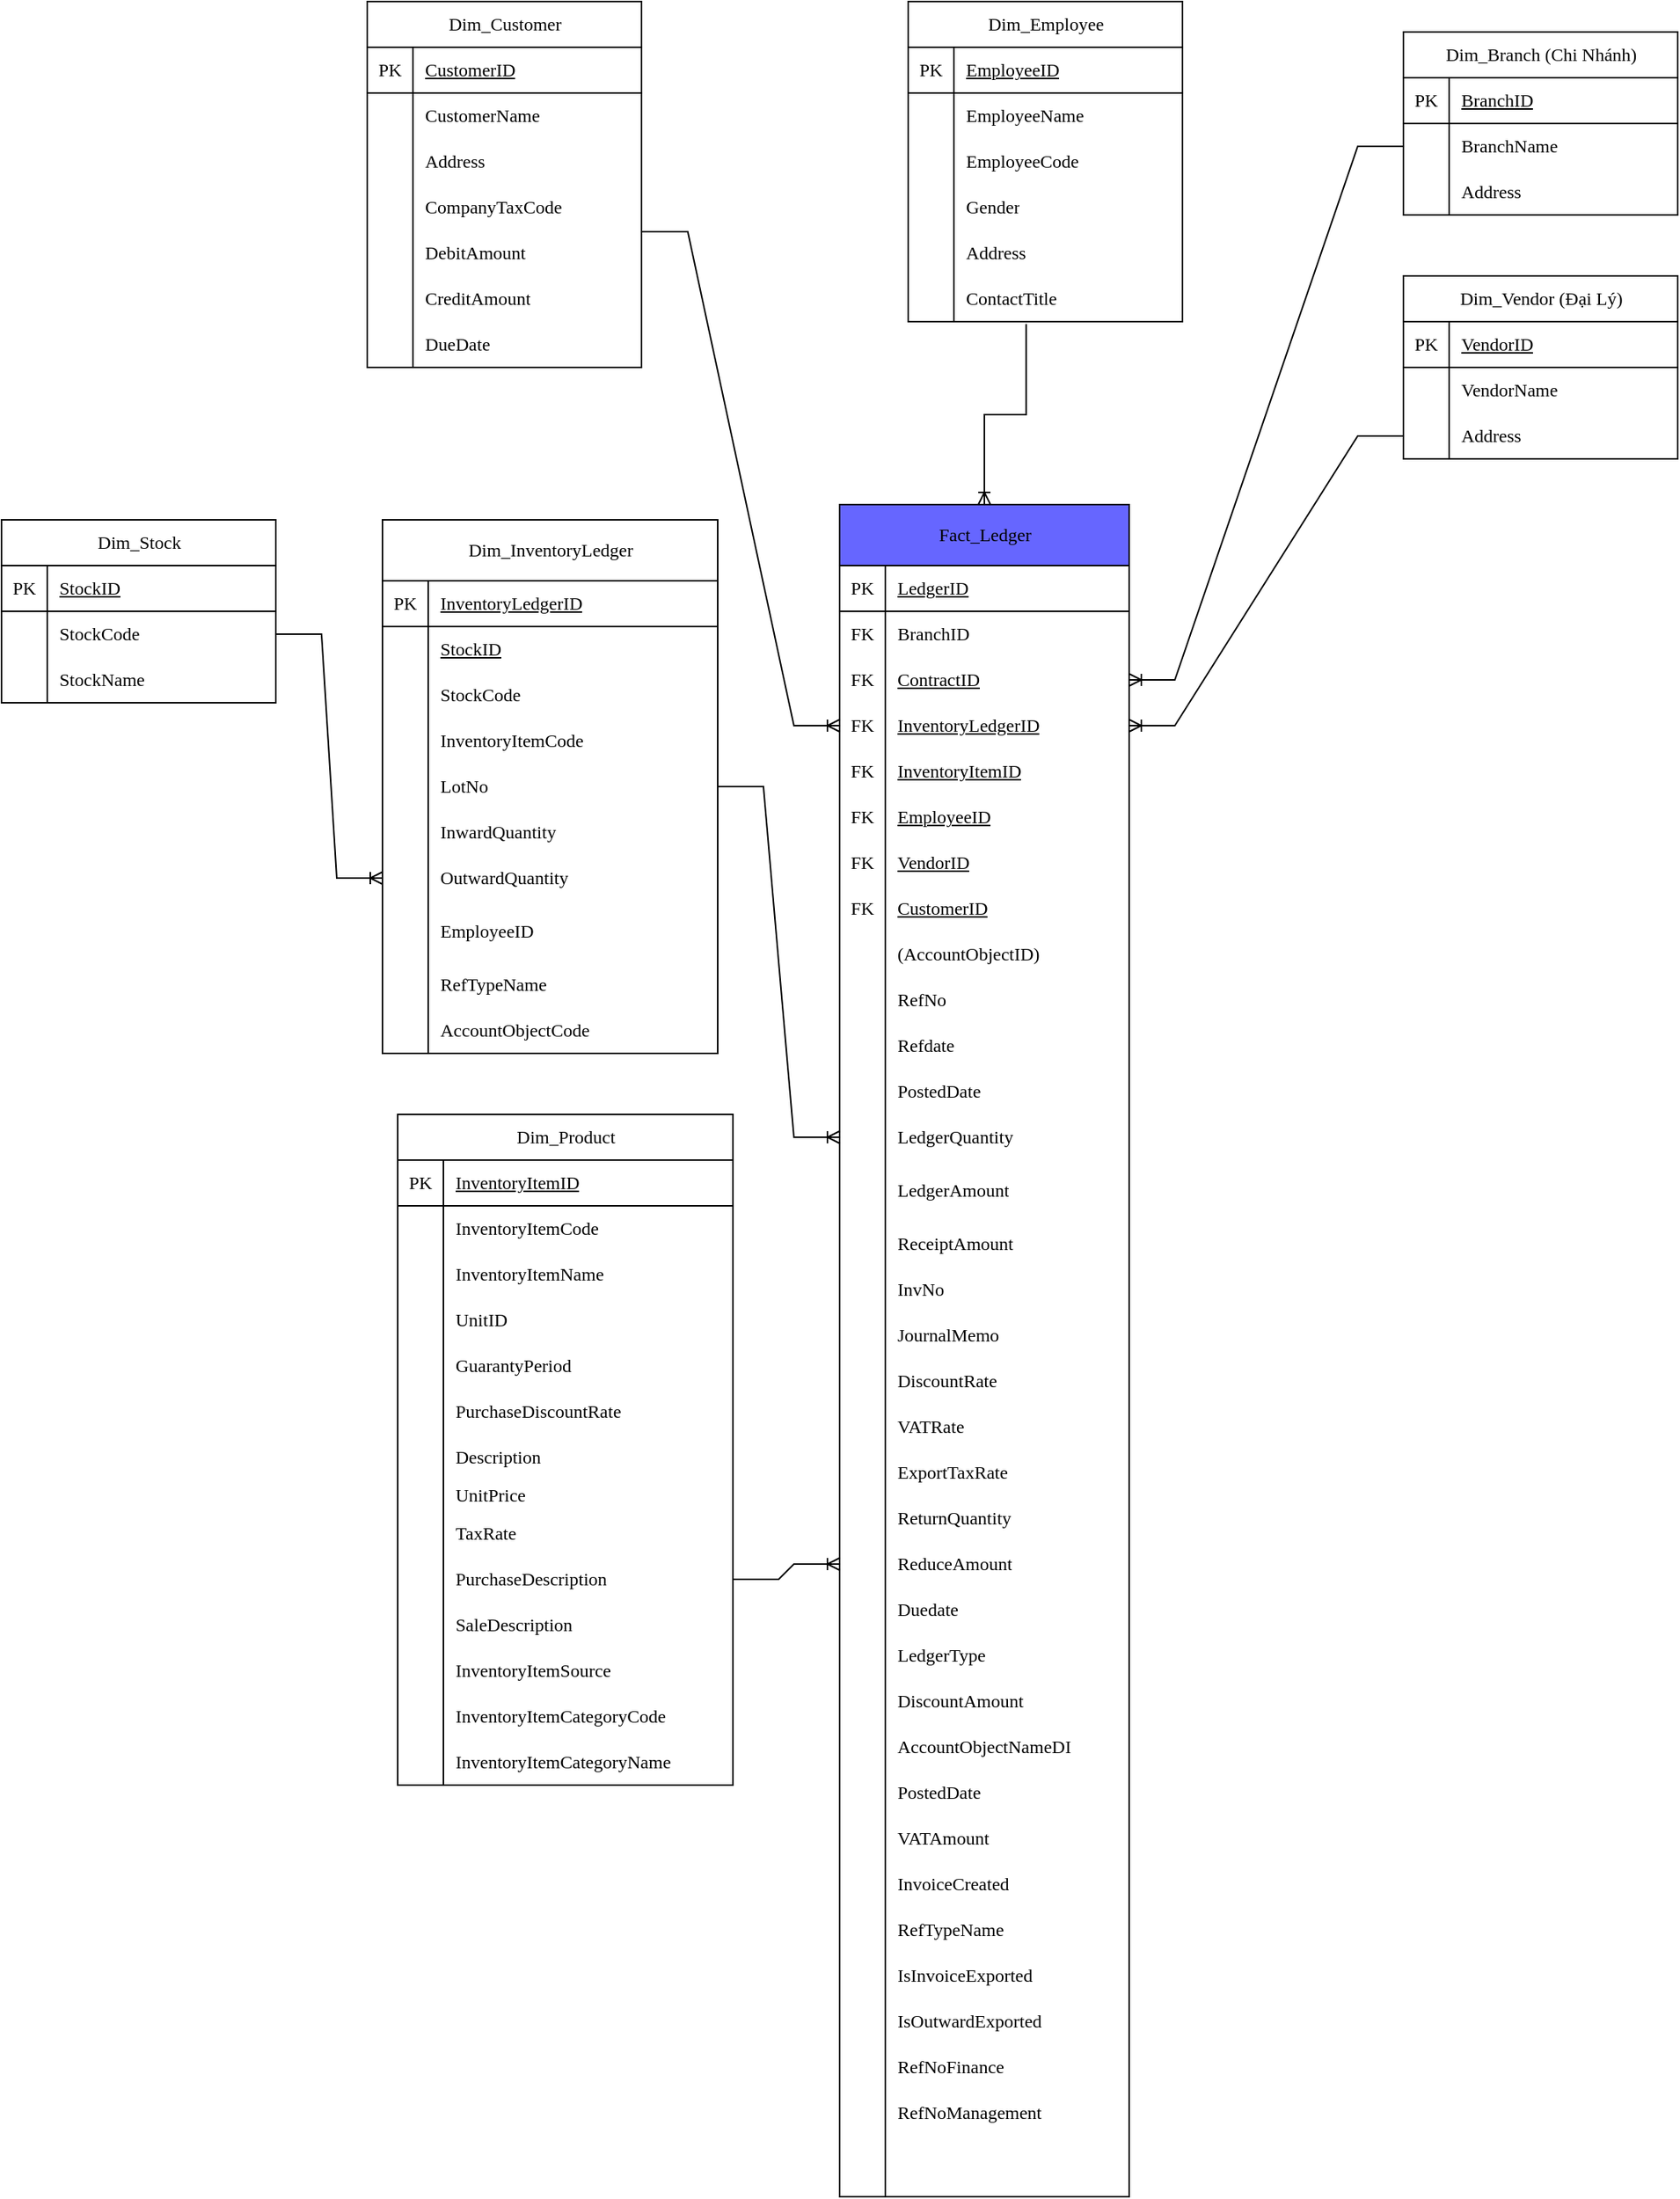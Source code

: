 <mxfile version="26.0.15">
  <diagram name="Page-1" id="fAmoqHVwxJUCKaWbEUUl">
    <mxGraphModel grid="0" page="1" gridSize="10" guides="1" tooltips="1" connect="1" arrows="1" fold="1" pageScale="1" pageWidth="827" pageHeight="1169" math="0" shadow="0">
      <root>
        <mxCell id="0" />
        <mxCell id="1" parent="0" />
        <mxCell id="OKGeUa-NJRKsfv2zvHq6-1" value="&lt;font style=&quot;vertical-align: inherit;&quot;&gt;&lt;font style=&quot;vertical-align: inherit;&quot;&gt;Fact_Ledger&lt;/font&gt;&lt;/font&gt;" style="shape=table;startSize=40;container=1;collapsible=1;childLayout=tableLayout;fixedRows=1;rowLines=0;fontStyle=0;align=center;resizeLast=1;html=1;fontFamily=Times New Roman;fillColor=#6666FF;" vertex="1" parent="1">
          <mxGeometry x="-820" y="280" width="190.0" height="1110" as="geometry" />
        </mxCell>
        <mxCell id="OKGeUa-NJRKsfv2zvHq6-2" value="" style="shape=tableRow;horizontal=0;startSize=0;swimlaneHead=0;swimlaneBody=0;fillColor=none;collapsible=0;dropTarget=0;points=[[0,0.5],[1,0.5]];portConstraint=eastwest;top=0;left=0;right=0;bottom=1;fontFamily=Times New Roman;fontStyle=0" vertex="1" parent="OKGeUa-NJRKsfv2zvHq6-1">
          <mxGeometry y="40" width="190.0" height="30" as="geometry" />
        </mxCell>
        <mxCell id="OKGeUa-NJRKsfv2zvHq6-3" value="PK" style="shape=partialRectangle;connectable=0;fillColor=none;top=0;left=0;bottom=0;right=0;fontStyle=0;overflow=hidden;whiteSpace=wrap;html=1;fontFamily=Times New Roman;" vertex="1" parent="OKGeUa-NJRKsfv2zvHq6-2">
          <mxGeometry width="30" height="30" as="geometry">
            <mxRectangle width="30" height="30" as="alternateBounds" />
          </mxGeometry>
        </mxCell>
        <mxCell id="OKGeUa-NJRKsfv2zvHq6-4" value="LedgerID" style="shape=partialRectangle;connectable=0;fillColor=none;top=0;left=0;bottom=0;right=0;align=left;spacingLeft=6;fontStyle=4;overflow=hidden;whiteSpace=wrap;html=1;fontFamily=Times New Roman;" vertex="1" parent="OKGeUa-NJRKsfv2zvHq6-2">
          <mxGeometry x="30" width="160.0" height="30" as="geometry">
            <mxRectangle width="160.0" height="30" as="alternateBounds" />
          </mxGeometry>
        </mxCell>
        <mxCell id="OKGeUa-NJRKsfv2zvHq6-98" value="" style="shape=tableRow;horizontal=0;startSize=0;swimlaneHead=0;swimlaneBody=0;fillColor=none;collapsible=0;dropTarget=0;points=[[0,0.5],[1,0.5]];portConstraint=eastwest;top=0;left=0;right=0;bottom=0;fontFamily=Times New Roman;fontStyle=0" vertex="1" parent="OKGeUa-NJRKsfv2zvHq6-1">
          <mxGeometry y="70" width="190.0" height="30" as="geometry" />
        </mxCell>
        <mxCell id="OKGeUa-NJRKsfv2zvHq6-99" value="FK" style="shape=partialRectangle;connectable=0;fillColor=none;top=0;left=0;bottom=0;right=0;editable=1;overflow=hidden;whiteSpace=wrap;html=1;fontFamily=Times New Roman;fontStyle=0" vertex="1" parent="OKGeUa-NJRKsfv2zvHq6-98">
          <mxGeometry width="30" height="30" as="geometry">
            <mxRectangle width="30" height="30" as="alternateBounds" />
          </mxGeometry>
        </mxCell>
        <mxCell id="OKGeUa-NJRKsfv2zvHq6-100" value="BranchID" style="shape=partialRectangle;connectable=0;fillColor=none;top=0;left=0;bottom=0;right=0;align=left;spacingLeft=6;overflow=hidden;whiteSpace=wrap;html=1;fontFamily=Times New Roman;fontStyle=0" vertex="1" parent="OKGeUa-NJRKsfv2zvHq6-98">
          <mxGeometry x="30" width="160.0" height="30" as="geometry">
            <mxRectangle width="160.0" height="30" as="alternateBounds" />
          </mxGeometry>
        </mxCell>
        <mxCell id="OKGeUa-NJRKsfv2zvHq6-20" value="" style="shape=tableRow;horizontal=0;startSize=0;swimlaneHead=0;swimlaneBody=0;fillColor=none;collapsible=0;dropTarget=0;points=[[0,0.5],[1,0.5]];portConstraint=eastwest;top=0;left=0;right=0;bottom=0;fontFamily=Times New Roman;fontStyle=0" vertex="1" parent="OKGeUa-NJRKsfv2zvHq6-1">
          <mxGeometry y="100" width="190.0" height="30" as="geometry" />
        </mxCell>
        <mxCell id="OKGeUa-NJRKsfv2zvHq6-21" value="FK" style="shape=partialRectangle;connectable=0;fillColor=none;top=0;left=0;bottom=0;right=0;editable=1;overflow=hidden;whiteSpace=wrap;html=1;fontFamily=Times New Roman;fontStyle=0" vertex="1" parent="OKGeUa-NJRKsfv2zvHq6-20">
          <mxGeometry width="30" height="30" as="geometry">
            <mxRectangle width="30" height="30" as="alternateBounds" />
          </mxGeometry>
        </mxCell>
        <mxCell id="OKGeUa-NJRKsfv2zvHq6-22" value="ContractID" style="shape=partialRectangle;connectable=0;fillColor=none;top=0;left=0;bottom=0;right=0;align=left;spacingLeft=6;overflow=hidden;whiteSpace=wrap;html=1;fontStyle=4;fontFamily=Times New Roman;" vertex="1" parent="OKGeUa-NJRKsfv2zvHq6-20">
          <mxGeometry x="30" width="160.0" height="30" as="geometry">
            <mxRectangle width="160.0" height="30" as="alternateBounds" />
          </mxGeometry>
        </mxCell>
        <mxCell id="OKGeUa-NJRKsfv2zvHq6-5" value="" style="shape=tableRow;horizontal=0;startSize=0;swimlaneHead=0;swimlaneBody=0;fillColor=none;collapsible=0;dropTarget=0;points=[[0,0.5],[1,0.5]];portConstraint=eastwest;top=0;left=0;right=0;bottom=0;fontFamily=Times New Roman;fontStyle=0" vertex="1" parent="OKGeUa-NJRKsfv2zvHq6-1">
          <mxGeometry y="130" width="190.0" height="30" as="geometry" />
        </mxCell>
        <mxCell id="OKGeUa-NJRKsfv2zvHq6-6" value="FK" style="shape=partialRectangle;connectable=0;fillColor=none;top=0;left=0;bottom=0;right=0;editable=1;overflow=hidden;whiteSpace=wrap;html=1;fontFamily=Times New Roman;fontStyle=0" vertex="1" parent="OKGeUa-NJRKsfv2zvHq6-5">
          <mxGeometry width="30" height="30" as="geometry">
            <mxRectangle width="30" height="30" as="alternateBounds" />
          </mxGeometry>
        </mxCell>
        <mxCell id="OKGeUa-NJRKsfv2zvHq6-7" value="&lt;span style=&quot;text-decoration-line: underline;&quot;&gt;InventoryLedgerID&lt;/span&gt;" style="shape=partialRectangle;connectable=0;fillColor=none;top=0;left=0;bottom=0;right=0;align=left;spacingLeft=6;overflow=hidden;whiteSpace=wrap;html=1;fontFamily=Times New Roman;fontStyle=0" vertex="1" parent="OKGeUa-NJRKsfv2zvHq6-5">
          <mxGeometry x="30" width="160.0" height="30" as="geometry">
            <mxRectangle width="160.0" height="30" as="alternateBounds" />
          </mxGeometry>
        </mxCell>
        <mxCell id="OKGeUa-NJRKsfv2zvHq6-8" value="" style="shape=tableRow;horizontal=0;startSize=0;swimlaneHead=0;swimlaneBody=0;fillColor=none;collapsible=0;dropTarget=0;points=[[0,0.5],[1,0.5]];portConstraint=eastwest;top=0;left=0;right=0;bottom=0;fontFamily=Times New Roman;fontStyle=0" vertex="1" parent="OKGeUa-NJRKsfv2zvHq6-1">
          <mxGeometry y="160" width="190.0" height="30" as="geometry" />
        </mxCell>
        <mxCell id="OKGeUa-NJRKsfv2zvHq6-9" value="FK" style="shape=partialRectangle;connectable=0;fillColor=none;top=0;left=0;bottom=0;right=0;editable=1;overflow=hidden;whiteSpace=wrap;html=1;fontFamily=Times New Roman;fontStyle=0" vertex="1" parent="OKGeUa-NJRKsfv2zvHq6-8">
          <mxGeometry width="30" height="30" as="geometry">
            <mxRectangle width="30" height="30" as="alternateBounds" />
          </mxGeometry>
        </mxCell>
        <mxCell id="OKGeUa-NJRKsfv2zvHq6-10" value="&lt;span style=&quot;&quot;&gt;&lt;u&gt;InventoryItemID&lt;/u&gt;&lt;/span&gt;" style="shape=partialRectangle;connectable=0;fillColor=none;top=0;left=0;bottom=0;right=0;align=left;spacingLeft=6;overflow=hidden;whiteSpace=wrap;html=1;fontFamily=Times New Roman;fontStyle=0" vertex="1" parent="OKGeUa-NJRKsfv2zvHq6-8">
          <mxGeometry x="30" width="160.0" height="30" as="geometry">
            <mxRectangle width="160.0" height="30" as="alternateBounds" />
          </mxGeometry>
        </mxCell>
        <mxCell id="OKGeUa-NJRKsfv2zvHq6-11" value="" style="shape=tableRow;horizontal=0;startSize=0;swimlaneHead=0;swimlaneBody=0;fillColor=none;collapsible=0;dropTarget=0;points=[[0,0.5],[1,0.5]];portConstraint=eastwest;top=0;left=0;right=0;bottom=0;fontFamily=Times New Roman;fontStyle=0" vertex="1" parent="OKGeUa-NJRKsfv2zvHq6-1">
          <mxGeometry y="190" width="190.0" height="30" as="geometry" />
        </mxCell>
        <mxCell id="OKGeUa-NJRKsfv2zvHq6-12" value="FK" style="shape=partialRectangle;connectable=0;fillColor=none;top=0;left=0;bottom=0;right=0;editable=1;overflow=hidden;whiteSpace=wrap;html=1;fontFamily=Times New Roman;fontStyle=0" vertex="1" parent="OKGeUa-NJRKsfv2zvHq6-11">
          <mxGeometry width="30" height="30" as="geometry">
            <mxRectangle width="30" height="30" as="alternateBounds" />
          </mxGeometry>
        </mxCell>
        <mxCell id="OKGeUa-NJRKsfv2zvHq6-13" value="&lt;u&gt;EmployeeID&lt;/u&gt;" style="shape=partialRectangle;connectable=0;fillColor=none;top=0;left=0;bottom=0;right=0;align=left;spacingLeft=6;overflow=hidden;whiteSpace=wrap;html=1;fontFamily=Times New Roman;fontStyle=0" vertex="1" parent="OKGeUa-NJRKsfv2zvHq6-11">
          <mxGeometry x="30" width="160.0" height="30" as="geometry">
            <mxRectangle width="160.0" height="30" as="alternateBounds" />
          </mxGeometry>
        </mxCell>
        <mxCell id="OKGeUa-NJRKsfv2zvHq6-14" value="" style="shape=tableRow;horizontal=0;startSize=0;swimlaneHead=0;swimlaneBody=0;fillColor=none;collapsible=0;dropTarget=0;points=[[0,0.5],[1,0.5]];portConstraint=eastwest;top=0;left=0;right=0;bottom=0;fontFamily=Times New Roman;fontStyle=0" vertex="1" parent="OKGeUa-NJRKsfv2zvHq6-1">
          <mxGeometry y="220" width="190.0" height="30" as="geometry" />
        </mxCell>
        <mxCell id="OKGeUa-NJRKsfv2zvHq6-15" value="FK" style="shape=partialRectangle;connectable=0;fillColor=none;top=0;left=0;bottom=0;right=0;editable=1;overflow=hidden;whiteSpace=wrap;html=1;fontFamily=Times New Roman;fontStyle=0" vertex="1" parent="OKGeUa-NJRKsfv2zvHq6-14">
          <mxGeometry width="30" height="30" as="geometry">
            <mxRectangle width="30" height="30" as="alternateBounds" />
          </mxGeometry>
        </mxCell>
        <mxCell id="OKGeUa-NJRKsfv2zvHq6-16" value="&lt;u&gt;VendorID&lt;/u&gt;" style="shape=partialRectangle;connectable=0;fillColor=none;top=0;left=0;bottom=0;right=0;align=left;spacingLeft=6;overflow=hidden;whiteSpace=wrap;html=1;fontFamily=Times New Roman;fontStyle=0" vertex="1" parent="OKGeUa-NJRKsfv2zvHq6-14">
          <mxGeometry x="30" width="160.0" height="30" as="geometry">
            <mxRectangle width="160.0" height="30" as="alternateBounds" />
          </mxGeometry>
        </mxCell>
        <mxCell id="OKGeUa-NJRKsfv2zvHq6-17" value="" style="shape=tableRow;horizontal=0;startSize=0;swimlaneHead=0;swimlaneBody=0;fillColor=none;collapsible=0;dropTarget=0;points=[[0,0.5],[1,0.5]];portConstraint=eastwest;top=0;left=0;right=0;bottom=0;fontFamily=Times New Roman;fontStyle=0" vertex="1" parent="OKGeUa-NJRKsfv2zvHq6-1">
          <mxGeometry y="250" width="190.0" height="30" as="geometry" />
        </mxCell>
        <mxCell id="OKGeUa-NJRKsfv2zvHq6-18" value="FK" style="shape=partialRectangle;connectable=0;fillColor=none;top=0;left=0;bottom=0;right=0;editable=1;overflow=hidden;whiteSpace=wrap;html=1;fontFamily=Times New Roman;fontStyle=0" vertex="1" parent="OKGeUa-NJRKsfv2zvHq6-17">
          <mxGeometry width="30" height="30" as="geometry">
            <mxRectangle width="30" height="30" as="alternateBounds" />
          </mxGeometry>
        </mxCell>
        <mxCell id="OKGeUa-NJRKsfv2zvHq6-19" value="&lt;u&gt;CustomerID&lt;/u&gt;" style="shape=partialRectangle;connectable=0;fillColor=none;top=0;left=0;bottom=0;right=0;align=left;spacingLeft=6;overflow=hidden;whiteSpace=wrap;html=1;fontFamily=Times New Roman;fontStyle=0" vertex="1" parent="OKGeUa-NJRKsfv2zvHq6-17">
          <mxGeometry x="30" width="160.0" height="30" as="geometry">
            <mxRectangle width="160.0" height="30" as="alternateBounds" />
          </mxGeometry>
        </mxCell>
        <mxCell id="OKGeUa-NJRKsfv2zvHq6-23" value="" style="shape=tableRow;horizontal=0;startSize=0;swimlaneHead=0;swimlaneBody=0;fillColor=none;collapsible=0;dropTarget=0;points=[[0,0.5],[1,0.5]];portConstraint=eastwest;top=0;left=0;right=0;bottom=0;fontFamily=Times New Roman;fontStyle=0" vertex="1" parent="OKGeUa-NJRKsfv2zvHq6-1">
          <mxGeometry y="280" width="190.0" height="30" as="geometry" />
        </mxCell>
        <mxCell id="OKGeUa-NJRKsfv2zvHq6-24" value="" style="shape=partialRectangle;connectable=0;fillColor=none;top=0;left=0;bottom=0;right=0;editable=1;overflow=hidden;whiteSpace=wrap;html=1;fontFamily=Times New Roman;fontStyle=0" vertex="1" parent="OKGeUa-NJRKsfv2zvHq6-23">
          <mxGeometry width="30" height="30" as="geometry">
            <mxRectangle width="30" height="30" as="alternateBounds" />
          </mxGeometry>
        </mxCell>
        <mxCell id="OKGeUa-NJRKsfv2zvHq6-25" value="(AccountObjectID)" style="shape=partialRectangle;connectable=0;fillColor=none;top=0;left=0;bottom=0;right=0;align=left;spacingLeft=6;overflow=hidden;whiteSpace=wrap;html=1;fontFamily=Times New Roman;fontStyle=0" vertex="1" parent="OKGeUa-NJRKsfv2zvHq6-23">
          <mxGeometry x="30" width="160.0" height="30" as="geometry">
            <mxRectangle width="160.0" height="30" as="alternateBounds" />
          </mxGeometry>
        </mxCell>
        <mxCell id="OKGeUa-NJRKsfv2zvHq6-26" value="" style="shape=tableRow;horizontal=0;startSize=0;swimlaneHead=0;swimlaneBody=0;fillColor=none;collapsible=0;dropTarget=0;points=[[0,0.5],[1,0.5]];portConstraint=eastwest;top=0;left=0;right=0;bottom=0;fontFamily=Times New Roman;fontStyle=0" vertex="1" parent="OKGeUa-NJRKsfv2zvHq6-1">
          <mxGeometry y="310" width="190.0" height="30" as="geometry" />
        </mxCell>
        <mxCell id="OKGeUa-NJRKsfv2zvHq6-27" value="" style="shape=partialRectangle;connectable=0;fillColor=none;top=0;left=0;bottom=0;right=0;editable=1;overflow=hidden;whiteSpace=wrap;html=1;fontFamily=Times New Roman;fontStyle=0" vertex="1" parent="OKGeUa-NJRKsfv2zvHq6-26">
          <mxGeometry width="30" height="30" as="geometry">
            <mxRectangle width="30" height="30" as="alternateBounds" />
          </mxGeometry>
        </mxCell>
        <mxCell id="OKGeUa-NJRKsfv2zvHq6-28" value="RefNo" style="shape=partialRectangle;connectable=0;fillColor=none;top=0;left=0;bottom=0;right=0;align=left;spacingLeft=6;overflow=hidden;whiteSpace=wrap;html=1;fontFamily=Times New Roman;fontStyle=0" vertex="1" parent="OKGeUa-NJRKsfv2zvHq6-26">
          <mxGeometry x="30" width="160.0" height="30" as="geometry">
            <mxRectangle width="160.0" height="30" as="alternateBounds" />
          </mxGeometry>
        </mxCell>
        <mxCell id="OKGeUa-NJRKsfv2zvHq6-29" value="" style="shape=tableRow;horizontal=0;startSize=0;swimlaneHead=0;swimlaneBody=0;fillColor=none;collapsible=0;dropTarget=0;points=[[0,0.5],[1,0.5]];portConstraint=eastwest;top=0;left=0;right=0;bottom=0;fontFamily=Times New Roman;fontStyle=0" vertex="1" parent="OKGeUa-NJRKsfv2zvHq6-1">
          <mxGeometry y="340" width="190.0" height="30" as="geometry" />
        </mxCell>
        <mxCell id="OKGeUa-NJRKsfv2zvHq6-30" value="" style="shape=partialRectangle;connectable=0;fillColor=none;top=0;left=0;bottom=0;right=0;editable=1;overflow=hidden;whiteSpace=wrap;html=1;fontFamily=Times New Roman;fontStyle=0" vertex="1" parent="OKGeUa-NJRKsfv2zvHq6-29">
          <mxGeometry width="30" height="30" as="geometry">
            <mxRectangle width="30" height="30" as="alternateBounds" />
          </mxGeometry>
        </mxCell>
        <mxCell id="OKGeUa-NJRKsfv2zvHq6-31" value="&lt;font style=&quot;font-size: 12px;&quot;&gt;Refdate&lt;/font&gt;" style="shape=partialRectangle;connectable=0;fillColor=none;top=0;left=0;bottom=0;right=0;align=left;spacingLeft=6;overflow=hidden;whiteSpace=wrap;html=1;fontFamily=Times New Roman;fontStyle=0" vertex="1" parent="OKGeUa-NJRKsfv2zvHq6-29">
          <mxGeometry x="30" width="160.0" height="30" as="geometry">
            <mxRectangle width="160.0" height="30" as="alternateBounds" />
          </mxGeometry>
        </mxCell>
        <mxCell id="yE4rJhy4K70Vb5cjUw_w-19" value="" style="shape=tableRow;horizontal=0;startSize=0;swimlaneHead=0;swimlaneBody=0;fillColor=none;collapsible=0;dropTarget=0;points=[[0,0.5],[1,0.5]];portConstraint=eastwest;top=0;left=0;right=0;bottom=0;fontFamily=Times New Roman;fontStyle=0" vertex="1" parent="OKGeUa-NJRKsfv2zvHq6-1">
          <mxGeometry y="370" width="190.0" height="30" as="geometry" />
        </mxCell>
        <mxCell id="yE4rJhy4K70Vb5cjUw_w-20" value="" style="shape=partialRectangle;connectable=0;fillColor=none;top=0;left=0;bottom=0;right=0;editable=1;overflow=hidden;whiteSpace=wrap;html=1;fontFamily=Times New Roman;fontStyle=0" vertex="1" parent="yE4rJhy4K70Vb5cjUw_w-19">
          <mxGeometry width="30" height="30" as="geometry">
            <mxRectangle width="30" height="30" as="alternateBounds" />
          </mxGeometry>
        </mxCell>
        <mxCell id="yE4rJhy4K70Vb5cjUw_w-21" value="&lt;font style=&quot;font-size: 12px;&quot;&gt;Posted&lt;/font&gt;&lt;span style=&quot;background-color: initial;&quot;&gt;Date&lt;/span&gt;" style="shape=partialRectangle;connectable=0;fillColor=none;top=0;left=0;bottom=0;right=0;align=left;spacingLeft=6;overflow=hidden;whiteSpace=wrap;html=1;fontFamily=Times New Roman;fontStyle=0" vertex="1" parent="yE4rJhy4K70Vb5cjUw_w-19">
          <mxGeometry x="30" width="160.0" height="30" as="geometry">
            <mxRectangle width="160.0" height="30" as="alternateBounds" />
          </mxGeometry>
        </mxCell>
        <mxCell id="OKGeUa-NJRKsfv2zvHq6-32" value="" style="shape=tableRow;horizontal=0;startSize=0;swimlaneHead=0;swimlaneBody=0;fillColor=none;collapsible=0;dropTarget=0;points=[[0,0.5],[1,0.5]];portConstraint=eastwest;top=0;left=0;right=0;bottom=0;fontFamily=Times New Roman;fontStyle=0" vertex="1" parent="OKGeUa-NJRKsfv2zvHq6-1">
          <mxGeometry y="400" width="190.0" height="30" as="geometry" />
        </mxCell>
        <mxCell id="OKGeUa-NJRKsfv2zvHq6-33" value="" style="shape=partialRectangle;connectable=0;fillColor=none;top=0;left=0;bottom=0;right=0;editable=1;overflow=hidden;whiteSpace=wrap;html=1;fontFamily=Times New Roman;fontStyle=0" vertex="1" parent="OKGeUa-NJRKsfv2zvHq6-32">
          <mxGeometry width="30" height="30" as="geometry">
            <mxRectangle width="30" height="30" as="alternateBounds" />
          </mxGeometry>
        </mxCell>
        <mxCell id="OKGeUa-NJRKsfv2zvHq6-34" value="LedgerQuantity" style="shape=partialRectangle;connectable=0;fillColor=none;top=0;left=0;bottom=0;right=0;align=left;spacingLeft=6;overflow=hidden;whiteSpace=wrap;html=1;fontFamily=Times New Roman;fontStyle=0" vertex="1" parent="OKGeUa-NJRKsfv2zvHq6-32">
          <mxGeometry x="30" width="160.0" height="30" as="geometry">
            <mxRectangle width="160.0" height="30" as="alternateBounds" />
          </mxGeometry>
        </mxCell>
        <mxCell id="OKGeUa-NJRKsfv2zvHq6-35" value="" style="shape=tableRow;horizontal=0;startSize=0;swimlaneHead=0;swimlaneBody=0;fillColor=none;collapsible=0;dropTarget=0;points=[[0,0.5],[1,0.5]];portConstraint=eastwest;top=0;left=0;right=0;bottom=0;fontFamily=Times New Roman;fontStyle=0" vertex="1" parent="OKGeUa-NJRKsfv2zvHq6-1">
          <mxGeometry y="430" width="190.0" height="40" as="geometry" />
        </mxCell>
        <mxCell id="OKGeUa-NJRKsfv2zvHq6-36" value="" style="shape=partialRectangle;connectable=0;fillColor=none;top=0;left=0;bottom=0;right=0;editable=1;overflow=hidden;whiteSpace=wrap;html=1;fontFamily=Times New Roman;fontStyle=0" vertex="1" parent="OKGeUa-NJRKsfv2zvHq6-35">
          <mxGeometry width="30" height="40" as="geometry">
            <mxRectangle width="30" height="40" as="alternateBounds" />
          </mxGeometry>
        </mxCell>
        <mxCell id="OKGeUa-NJRKsfv2zvHq6-37" value="LedgerAmount" style="shape=partialRectangle;connectable=0;fillColor=none;top=0;left=0;bottom=0;right=0;align=left;spacingLeft=6;overflow=hidden;whiteSpace=wrap;html=1;fontFamily=Times New Roman;fontStyle=0" vertex="1" parent="OKGeUa-NJRKsfv2zvHq6-35">
          <mxGeometry x="30" width="160.0" height="40" as="geometry">
            <mxRectangle width="160.0" height="40" as="alternateBounds" />
          </mxGeometry>
        </mxCell>
        <mxCell id="OKGeUa-NJRKsfv2zvHq6-38" value="" style="shape=tableRow;horizontal=0;startSize=0;swimlaneHead=0;swimlaneBody=0;fillColor=none;collapsible=0;dropTarget=0;points=[[0,0.5],[1,0.5]];portConstraint=eastwest;top=0;left=0;right=0;bottom=0;fontFamily=Times New Roman;fontStyle=0" vertex="1" parent="OKGeUa-NJRKsfv2zvHq6-1">
          <mxGeometry y="470" width="190.0" height="30" as="geometry" />
        </mxCell>
        <mxCell id="OKGeUa-NJRKsfv2zvHq6-39" value="" style="shape=partialRectangle;connectable=0;fillColor=none;top=0;left=0;bottom=0;right=0;editable=1;overflow=hidden;whiteSpace=wrap;html=1;fontFamily=Times New Roman;fontStyle=0" vertex="1" parent="OKGeUa-NJRKsfv2zvHq6-38">
          <mxGeometry width="30" height="30" as="geometry">
            <mxRectangle width="30" height="30" as="alternateBounds" />
          </mxGeometry>
        </mxCell>
        <mxCell id="OKGeUa-NJRKsfv2zvHq6-40" value="ReceiptAmount" style="shape=partialRectangle;connectable=0;fillColor=none;top=0;left=0;bottom=0;right=0;align=left;spacingLeft=6;overflow=hidden;whiteSpace=wrap;html=1;fontFamily=Times New Roman;fontStyle=0" vertex="1" parent="OKGeUa-NJRKsfv2zvHq6-38">
          <mxGeometry x="30" width="160.0" height="30" as="geometry">
            <mxRectangle width="160.0" height="30" as="alternateBounds" />
          </mxGeometry>
        </mxCell>
        <mxCell id="OKGeUa-NJRKsfv2zvHq6-41" value="" style="shape=tableRow;horizontal=0;startSize=0;swimlaneHead=0;swimlaneBody=0;fillColor=none;collapsible=0;dropTarget=0;points=[[0,0.5],[1,0.5]];portConstraint=eastwest;top=0;left=0;right=0;bottom=0;fontFamily=Times New Roman;fontStyle=0" vertex="1" parent="OKGeUa-NJRKsfv2zvHq6-1">
          <mxGeometry y="500" width="190.0" height="30" as="geometry" />
        </mxCell>
        <mxCell id="OKGeUa-NJRKsfv2zvHq6-42" value="" style="shape=partialRectangle;connectable=0;fillColor=none;top=0;left=0;bottom=0;right=0;editable=1;overflow=hidden;whiteSpace=wrap;html=1;fontFamily=Times New Roman;fontStyle=0" vertex="1" parent="OKGeUa-NJRKsfv2zvHq6-41">
          <mxGeometry width="30" height="30" as="geometry">
            <mxRectangle width="30" height="30" as="alternateBounds" />
          </mxGeometry>
        </mxCell>
        <mxCell id="OKGeUa-NJRKsfv2zvHq6-43" value="InvNo" style="shape=partialRectangle;connectable=0;fillColor=none;top=0;left=0;bottom=0;right=0;align=left;spacingLeft=6;overflow=hidden;whiteSpace=wrap;html=1;fontFamily=Times New Roman;fontStyle=0" vertex="1" parent="OKGeUa-NJRKsfv2zvHq6-41">
          <mxGeometry x="30" width="160.0" height="30" as="geometry">
            <mxRectangle width="160.0" height="30" as="alternateBounds" />
          </mxGeometry>
        </mxCell>
        <mxCell id="OKGeUa-NJRKsfv2zvHq6-44" value="" style="shape=tableRow;horizontal=0;startSize=0;swimlaneHead=0;swimlaneBody=0;fillColor=none;collapsible=0;dropTarget=0;points=[[0,0.5],[1,0.5]];portConstraint=eastwest;top=0;left=0;right=0;bottom=0;fontFamily=Times New Roman;fontStyle=0" vertex="1" parent="OKGeUa-NJRKsfv2zvHq6-1">
          <mxGeometry y="530" width="190.0" height="30" as="geometry" />
        </mxCell>
        <mxCell id="OKGeUa-NJRKsfv2zvHq6-45" value="" style="shape=partialRectangle;connectable=0;fillColor=none;top=0;left=0;bottom=0;right=0;editable=1;overflow=hidden;whiteSpace=wrap;html=1;fontFamily=Times New Roman;fontStyle=0" vertex="1" parent="OKGeUa-NJRKsfv2zvHq6-44">
          <mxGeometry width="30" height="30" as="geometry">
            <mxRectangle width="30" height="30" as="alternateBounds" />
          </mxGeometry>
        </mxCell>
        <mxCell id="OKGeUa-NJRKsfv2zvHq6-46" value="&lt;span&gt;JournalMemo&lt;/span&gt;" style="shape=partialRectangle;connectable=0;fillColor=none;top=0;left=0;bottom=0;right=0;align=left;spacingLeft=6;overflow=hidden;whiteSpace=wrap;html=1;fontFamily=Times New Roman;fontStyle=0" vertex="1" parent="OKGeUa-NJRKsfv2zvHq6-44">
          <mxGeometry x="30" width="160.0" height="30" as="geometry">
            <mxRectangle width="160.0" height="30" as="alternateBounds" />
          </mxGeometry>
        </mxCell>
        <mxCell id="OKGeUa-NJRKsfv2zvHq6-47" value="" style="shape=tableRow;horizontal=0;startSize=0;swimlaneHead=0;swimlaneBody=0;fillColor=none;collapsible=0;dropTarget=0;points=[[0,0.5],[1,0.5]];portConstraint=eastwest;top=0;left=0;right=0;bottom=0;fontFamily=Times New Roman;fontStyle=0" vertex="1" parent="OKGeUa-NJRKsfv2zvHq6-1">
          <mxGeometry y="560" width="190.0" height="30" as="geometry" />
        </mxCell>
        <mxCell id="OKGeUa-NJRKsfv2zvHq6-48" value="" style="shape=partialRectangle;connectable=0;fillColor=none;top=0;left=0;bottom=0;right=0;editable=1;overflow=hidden;whiteSpace=wrap;html=1;fontFamily=Times New Roman;fontStyle=0" vertex="1" parent="OKGeUa-NJRKsfv2zvHq6-47">
          <mxGeometry width="30" height="30" as="geometry">
            <mxRectangle width="30" height="30" as="alternateBounds" />
          </mxGeometry>
        </mxCell>
        <mxCell id="OKGeUa-NJRKsfv2zvHq6-49" value="DiscountRate" style="shape=partialRectangle;connectable=0;fillColor=none;top=0;left=0;bottom=0;right=0;align=left;spacingLeft=6;overflow=hidden;whiteSpace=wrap;html=1;fontFamily=Times New Roman;fontStyle=0" vertex="1" parent="OKGeUa-NJRKsfv2zvHq6-47">
          <mxGeometry x="30" width="160.0" height="30" as="geometry">
            <mxRectangle width="160.0" height="30" as="alternateBounds" />
          </mxGeometry>
        </mxCell>
        <mxCell id="OKGeUa-NJRKsfv2zvHq6-50" value="" style="shape=tableRow;horizontal=0;startSize=0;swimlaneHead=0;swimlaneBody=0;fillColor=none;collapsible=0;dropTarget=0;points=[[0,0.5],[1,0.5]];portConstraint=eastwest;top=0;left=0;right=0;bottom=0;fontFamily=Times New Roman;fontStyle=0" vertex="1" parent="OKGeUa-NJRKsfv2zvHq6-1">
          <mxGeometry y="590" width="190.0" height="30" as="geometry" />
        </mxCell>
        <mxCell id="OKGeUa-NJRKsfv2zvHq6-51" value="" style="shape=partialRectangle;connectable=0;fillColor=none;top=0;left=0;bottom=0;right=0;editable=1;overflow=hidden;whiteSpace=wrap;html=1;fontFamily=Times New Roman;fontStyle=0" vertex="1" parent="OKGeUa-NJRKsfv2zvHq6-50">
          <mxGeometry width="30" height="30" as="geometry">
            <mxRectangle width="30" height="30" as="alternateBounds" />
          </mxGeometry>
        </mxCell>
        <mxCell id="OKGeUa-NJRKsfv2zvHq6-52" value="VATRate" style="shape=partialRectangle;connectable=0;fillColor=none;top=0;left=0;bottom=0;right=0;align=left;spacingLeft=6;overflow=hidden;whiteSpace=wrap;html=1;fontFamily=Times New Roman;fontStyle=0" vertex="1" parent="OKGeUa-NJRKsfv2zvHq6-50">
          <mxGeometry x="30" width="160.0" height="30" as="geometry">
            <mxRectangle width="160.0" height="30" as="alternateBounds" />
          </mxGeometry>
        </mxCell>
        <mxCell id="OKGeUa-NJRKsfv2zvHq6-53" value="" style="shape=tableRow;horizontal=0;startSize=0;swimlaneHead=0;swimlaneBody=0;fillColor=none;collapsible=0;dropTarget=0;points=[[0,0.5],[1,0.5]];portConstraint=eastwest;top=0;left=0;right=0;bottom=0;fontFamily=Times New Roman;fontStyle=0" vertex="1" parent="OKGeUa-NJRKsfv2zvHq6-1">
          <mxGeometry y="620" width="190.0" height="30" as="geometry" />
        </mxCell>
        <mxCell id="OKGeUa-NJRKsfv2zvHq6-54" value="" style="shape=partialRectangle;connectable=0;fillColor=none;top=0;left=0;bottom=0;right=0;editable=1;overflow=hidden;whiteSpace=wrap;html=1;fontFamily=Times New Roman;fontStyle=0" vertex="1" parent="OKGeUa-NJRKsfv2zvHq6-53">
          <mxGeometry width="30" height="30" as="geometry">
            <mxRectangle width="30" height="30" as="alternateBounds" />
          </mxGeometry>
        </mxCell>
        <mxCell id="OKGeUa-NJRKsfv2zvHq6-55" value="ExportTaxRate" style="shape=partialRectangle;connectable=0;fillColor=none;top=0;left=0;bottom=0;right=0;align=left;spacingLeft=6;overflow=hidden;whiteSpace=wrap;html=1;fontFamily=Times New Roman;fontStyle=0" vertex="1" parent="OKGeUa-NJRKsfv2zvHq6-53">
          <mxGeometry x="30" width="160.0" height="30" as="geometry">
            <mxRectangle width="160.0" height="30" as="alternateBounds" />
          </mxGeometry>
        </mxCell>
        <mxCell id="OKGeUa-NJRKsfv2zvHq6-56" value="" style="shape=tableRow;horizontal=0;startSize=0;swimlaneHead=0;swimlaneBody=0;fillColor=none;collapsible=0;dropTarget=0;points=[[0,0.5],[1,0.5]];portConstraint=eastwest;top=0;left=0;right=0;bottom=0;fontFamily=Times New Roman;fontStyle=0" vertex="1" parent="OKGeUa-NJRKsfv2zvHq6-1">
          <mxGeometry y="650" width="190.0" height="30" as="geometry" />
        </mxCell>
        <mxCell id="OKGeUa-NJRKsfv2zvHq6-57" value="" style="shape=partialRectangle;connectable=0;fillColor=none;top=0;left=0;bottom=0;right=0;editable=1;overflow=hidden;whiteSpace=wrap;html=1;fontFamily=Times New Roman;fontStyle=0" vertex="1" parent="OKGeUa-NJRKsfv2zvHq6-56">
          <mxGeometry width="30" height="30" as="geometry">
            <mxRectangle width="30" height="30" as="alternateBounds" />
          </mxGeometry>
        </mxCell>
        <mxCell id="OKGeUa-NJRKsfv2zvHq6-58" value="ReturnQuantity" style="shape=partialRectangle;connectable=0;fillColor=none;top=0;left=0;bottom=0;right=0;align=left;spacingLeft=6;overflow=hidden;whiteSpace=wrap;html=1;fontFamily=Times New Roman;fontStyle=0" vertex="1" parent="OKGeUa-NJRKsfv2zvHq6-56">
          <mxGeometry x="30" width="160.0" height="30" as="geometry">
            <mxRectangle width="160.0" height="30" as="alternateBounds" />
          </mxGeometry>
        </mxCell>
        <mxCell id="OKGeUa-NJRKsfv2zvHq6-59" value="" style="shape=tableRow;horizontal=0;startSize=0;swimlaneHead=0;swimlaneBody=0;fillColor=none;collapsible=0;dropTarget=0;points=[[0,0.5],[1,0.5]];portConstraint=eastwest;top=0;left=0;right=0;bottom=0;fontFamily=Times New Roman;fontStyle=0" vertex="1" parent="OKGeUa-NJRKsfv2zvHq6-1">
          <mxGeometry y="680" width="190.0" height="30" as="geometry" />
        </mxCell>
        <mxCell id="OKGeUa-NJRKsfv2zvHq6-60" value="" style="shape=partialRectangle;connectable=0;fillColor=none;top=0;left=0;bottom=0;right=0;editable=1;overflow=hidden;whiteSpace=wrap;html=1;fontFamily=Times New Roman;fontStyle=0" vertex="1" parent="OKGeUa-NJRKsfv2zvHq6-59">
          <mxGeometry width="30" height="30" as="geometry">
            <mxRectangle width="30" height="30" as="alternateBounds" />
          </mxGeometry>
        </mxCell>
        <mxCell id="OKGeUa-NJRKsfv2zvHq6-61" value="ReduceAmount" style="shape=partialRectangle;connectable=0;fillColor=none;top=0;left=0;bottom=0;right=0;align=left;spacingLeft=6;overflow=hidden;whiteSpace=wrap;html=1;fontFamily=Times New Roman;fontStyle=0" vertex="1" parent="OKGeUa-NJRKsfv2zvHq6-59">
          <mxGeometry x="30" width="160.0" height="30" as="geometry">
            <mxRectangle width="160.0" height="30" as="alternateBounds" />
          </mxGeometry>
        </mxCell>
        <mxCell id="OKGeUa-NJRKsfv2zvHq6-62" value="" style="shape=tableRow;horizontal=0;startSize=0;swimlaneHead=0;swimlaneBody=0;fillColor=none;collapsible=0;dropTarget=0;points=[[0,0.5],[1,0.5]];portConstraint=eastwest;top=0;left=0;right=0;bottom=0;fontFamily=Times New Roman;fontStyle=0" vertex="1" parent="OKGeUa-NJRKsfv2zvHq6-1">
          <mxGeometry y="710" width="190.0" height="30" as="geometry" />
        </mxCell>
        <mxCell id="OKGeUa-NJRKsfv2zvHq6-63" value="" style="shape=partialRectangle;connectable=0;fillColor=none;top=0;left=0;bottom=0;right=0;editable=1;overflow=hidden;whiteSpace=wrap;html=1;fontFamily=Times New Roman;fontStyle=0" vertex="1" parent="OKGeUa-NJRKsfv2zvHq6-62">
          <mxGeometry width="30" height="30" as="geometry">
            <mxRectangle width="30" height="30" as="alternateBounds" />
          </mxGeometry>
        </mxCell>
        <mxCell id="OKGeUa-NJRKsfv2zvHq6-64" value="Duedate" style="shape=partialRectangle;connectable=0;fillColor=none;top=0;left=0;bottom=0;right=0;align=left;spacingLeft=6;overflow=hidden;whiteSpace=wrap;html=1;fontFamily=Times New Roman;fontStyle=0" vertex="1" parent="OKGeUa-NJRKsfv2zvHq6-62">
          <mxGeometry x="30" width="160.0" height="30" as="geometry">
            <mxRectangle width="160.0" height="30" as="alternateBounds" />
          </mxGeometry>
        </mxCell>
        <mxCell id="OKGeUa-NJRKsfv2zvHq6-65" value="" style="shape=tableRow;horizontal=0;startSize=0;swimlaneHead=0;swimlaneBody=0;fillColor=none;collapsible=0;dropTarget=0;points=[[0,0.5],[1,0.5]];portConstraint=eastwest;top=0;left=0;right=0;bottom=0;fontFamily=Times New Roman;fontStyle=0" vertex="1" parent="OKGeUa-NJRKsfv2zvHq6-1">
          <mxGeometry y="740" width="190.0" height="30" as="geometry" />
        </mxCell>
        <mxCell id="OKGeUa-NJRKsfv2zvHq6-66" value="" style="shape=partialRectangle;connectable=0;fillColor=none;top=0;left=0;bottom=0;right=0;editable=1;overflow=hidden;whiteSpace=wrap;html=1;fontFamily=Times New Roman;fontStyle=0" vertex="1" parent="OKGeUa-NJRKsfv2zvHq6-65">
          <mxGeometry width="30" height="30" as="geometry">
            <mxRectangle width="30" height="30" as="alternateBounds" />
          </mxGeometry>
        </mxCell>
        <mxCell id="OKGeUa-NJRKsfv2zvHq6-67" value="LedgerType" style="shape=partialRectangle;connectable=0;fillColor=none;top=0;left=0;bottom=0;right=0;align=left;spacingLeft=6;overflow=hidden;whiteSpace=wrap;html=1;fontFamily=Times New Roman;fontStyle=0" vertex="1" parent="OKGeUa-NJRKsfv2zvHq6-65">
          <mxGeometry x="30" width="160.0" height="30" as="geometry">
            <mxRectangle width="160.0" height="30" as="alternateBounds" />
          </mxGeometry>
        </mxCell>
        <mxCell id="OKGeUa-NJRKsfv2zvHq6-68" value="" style="shape=tableRow;horizontal=0;startSize=0;swimlaneHead=0;swimlaneBody=0;fillColor=none;collapsible=0;dropTarget=0;points=[[0,0.5],[1,0.5]];portConstraint=eastwest;top=0;left=0;right=0;bottom=0;fontFamily=Times New Roman;fontStyle=0" vertex="1" parent="OKGeUa-NJRKsfv2zvHq6-1">
          <mxGeometry y="770" width="190.0" height="30" as="geometry" />
        </mxCell>
        <mxCell id="OKGeUa-NJRKsfv2zvHq6-69" value="" style="shape=partialRectangle;connectable=0;fillColor=none;top=0;left=0;bottom=0;right=0;editable=1;overflow=hidden;whiteSpace=wrap;html=1;fontFamily=Times New Roman;fontStyle=0" vertex="1" parent="OKGeUa-NJRKsfv2zvHq6-68">
          <mxGeometry width="30" height="30" as="geometry">
            <mxRectangle width="30" height="30" as="alternateBounds" />
          </mxGeometry>
        </mxCell>
        <mxCell id="OKGeUa-NJRKsfv2zvHq6-70" value="DiscountAmount" style="shape=partialRectangle;connectable=0;fillColor=none;top=0;left=0;bottom=0;right=0;align=left;spacingLeft=6;overflow=hidden;whiteSpace=wrap;html=1;fontFamily=Times New Roman;fontStyle=0" vertex="1" parent="OKGeUa-NJRKsfv2zvHq6-68">
          <mxGeometry x="30" width="160.0" height="30" as="geometry">
            <mxRectangle width="160.0" height="30" as="alternateBounds" />
          </mxGeometry>
        </mxCell>
        <mxCell id="OKGeUa-NJRKsfv2zvHq6-71" value="" style="shape=tableRow;horizontal=0;startSize=0;swimlaneHead=0;swimlaneBody=0;fillColor=none;collapsible=0;dropTarget=0;points=[[0,0.5],[1,0.5]];portConstraint=eastwest;top=0;left=0;right=0;bottom=0;fontFamily=Times New Roman;fontStyle=0" vertex="1" parent="OKGeUa-NJRKsfv2zvHq6-1">
          <mxGeometry y="800" width="190.0" height="30" as="geometry" />
        </mxCell>
        <mxCell id="OKGeUa-NJRKsfv2zvHq6-72" value="" style="shape=partialRectangle;connectable=0;fillColor=none;top=0;left=0;bottom=0;right=0;editable=1;overflow=hidden;whiteSpace=wrap;html=1;fontFamily=Times New Roman;fontStyle=0" vertex="1" parent="OKGeUa-NJRKsfv2zvHq6-71">
          <mxGeometry width="30" height="30" as="geometry">
            <mxRectangle width="30" height="30" as="alternateBounds" />
          </mxGeometry>
        </mxCell>
        <mxCell id="OKGeUa-NJRKsfv2zvHq6-73" value="AccountObjectNameDI" style="shape=partialRectangle;connectable=0;fillColor=none;top=0;left=0;bottom=0;right=0;align=left;spacingLeft=6;overflow=hidden;whiteSpace=wrap;html=1;fontFamily=Times New Roman;fontStyle=0" vertex="1" parent="OKGeUa-NJRKsfv2zvHq6-71">
          <mxGeometry x="30" width="160.0" height="30" as="geometry">
            <mxRectangle width="160.0" height="30" as="alternateBounds" />
          </mxGeometry>
        </mxCell>
        <mxCell id="OKGeUa-NJRKsfv2zvHq6-74" value="" style="shape=tableRow;horizontal=0;startSize=0;swimlaneHead=0;swimlaneBody=0;fillColor=none;collapsible=0;dropTarget=0;points=[[0,0.5],[1,0.5]];portConstraint=eastwest;top=0;left=0;right=0;bottom=0;fontFamily=Times New Roman;fontStyle=0" vertex="1" parent="OKGeUa-NJRKsfv2zvHq6-1">
          <mxGeometry y="830" width="190.0" height="30" as="geometry" />
        </mxCell>
        <mxCell id="OKGeUa-NJRKsfv2zvHq6-75" value="" style="shape=partialRectangle;connectable=0;fillColor=none;top=0;left=0;bottom=0;right=0;editable=1;overflow=hidden;whiteSpace=wrap;html=1;fontFamily=Times New Roman;fontStyle=0" vertex="1" parent="OKGeUa-NJRKsfv2zvHq6-74">
          <mxGeometry width="30" height="30" as="geometry">
            <mxRectangle width="30" height="30" as="alternateBounds" />
          </mxGeometry>
        </mxCell>
        <mxCell id="OKGeUa-NJRKsfv2zvHq6-76" value="PostedDate" style="shape=partialRectangle;connectable=0;fillColor=none;top=0;left=0;bottom=0;right=0;align=left;spacingLeft=6;overflow=hidden;whiteSpace=wrap;html=1;fontFamily=Times New Roman;fontStyle=0" vertex="1" parent="OKGeUa-NJRKsfv2zvHq6-74">
          <mxGeometry x="30" width="160.0" height="30" as="geometry">
            <mxRectangle width="160.0" height="30" as="alternateBounds" />
          </mxGeometry>
        </mxCell>
        <mxCell id="OKGeUa-NJRKsfv2zvHq6-77" value="" style="shape=tableRow;horizontal=0;startSize=0;swimlaneHead=0;swimlaneBody=0;fillColor=none;collapsible=0;dropTarget=0;points=[[0,0.5],[1,0.5]];portConstraint=eastwest;top=0;left=0;right=0;bottom=0;fontFamily=Times New Roman;fontStyle=0" vertex="1" parent="OKGeUa-NJRKsfv2zvHq6-1">
          <mxGeometry y="860" width="190.0" height="30" as="geometry" />
        </mxCell>
        <mxCell id="OKGeUa-NJRKsfv2zvHq6-78" value="" style="shape=partialRectangle;connectable=0;fillColor=none;top=0;left=0;bottom=0;right=0;editable=1;overflow=hidden;whiteSpace=wrap;html=1;fontFamily=Times New Roman;fontStyle=0" vertex="1" parent="OKGeUa-NJRKsfv2zvHq6-77">
          <mxGeometry width="30" height="30" as="geometry">
            <mxRectangle width="30" height="30" as="alternateBounds" />
          </mxGeometry>
        </mxCell>
        <mxCell id="OKGeUa-NJRKsfv2zvHq6-79" value="VATAmount" style="shape=partialRectangle;connectable=0;fillColor=none;top=0;left=0;bottom=0;right=0;align=left;spacingLeft=6;overflow=hidden;whiteSpace=wrap;html=1;fontFamily=Times New Roman;fontStyle=0" vertex="1" parent="OKGeUa-NJRKsfv2zvHq6-77">
          <mxGeometry x="30" width="160.0" height="30" as="geometry">
            <mxRectangle width="160.0" height="30" as="alternateBounds" />
          </mxGeometry>
        </mxCell>
        <mxCell id="OKGeUa-NJRKsfv2zvHq6-80" value="" style="shape=tableRow;horizontal=0;startSize=0;swimlaneHead=0;swimlaneBody=0;fillColor=none;collapsible=0;dropTarget=0;points=[[0,0.5],[1,0.5]];portConstraint=eastwest;top=0;left=0;right=0;bottom=0;fontFamily=Times New Roman;fontStyle=0" vertex="1" parent="OKGeUa-NJRKsfv2zvHq6-1">
          <mxGeometry y="890" width="190.0" height="30" as="geometry" />
        </mxCell>
        <mxCell id="OKGeUa-NJRKsfv2zvHq6-81" value="" style="shape=partialRectangle;connectable=0;fillColor=none;top=0;left=0;bottom=0;right=0;editable=1;overflow=hidden;whiteSpace=wrap;html=1;fontFamily=Times New Roman;fontStyle=0" vertex="1" parent="OKGeUa-NJRKsfv2zvHq6-80">
          <mxGeometry width="30" height="30" as="geometry">
            <mxRectangle width="30" height="30" as="alternateBounds" />
          </mxGeometry>
        </mxCell>
        <mxCell id="OKGeUa-NJRKsfv2zvHq6-82" value="InvoiceCreated" style="shape=partialRectangle;connectable=0;fillColor=none;top=0;left=0;bottom=0;right=0;align=left;spacingLeft=6;overflow=hidden;whiteSpace=wrap;html=1;fontFamily=Times New Roman;fontStyle=0" vertex="1" parent="OKGeUa-NJRKsfv2zvHq6-80">
          <mxGeometry x="30" width="160.0" height="30" as="geometry">
            <mxRectangle width="160.0" height="30" as="alternateBounds" />
          </mxGeometry>
        </mxCell>
        <mxCell id="OKGeUa-NJRKsfv2zvHq6-83" value="" style="shape=tableRow;horizontal=0;startSize=0;swimlaneHead=0;swimlaneBody=0;fillColor=none;collapsible=0;dropTarget=0;points=[[0,0.5],[1,0.5]];portConstraint=eastwest;top=0;left=0;right=0;bottom=0;fontFamily=Times New Roman;fontStyle=0" vertex="1" parent="OKGeUa-NJRKsfv2zvHq6-1">
          <mxGeometry y="920" width="190.0" height="30" as="geometry" />
        </mxCell>
        <mxCell id="OKGeUa-NJRKsfv2zvHq6-84" value="" style="shape=partialRectangle;connectable=0;fillColor=none;top=0;left=0;bottom=0;right=0;editable=1;overflow=hidden;whiteSpace=wrap;html=1;fontFamily=Times New Roman;fontStyle=0" vertex="1" parent="OKGeUa-NJRKsfv2zvHq6-83">
          <mxGeometry width="30" height="30" as="geometry">
            <mxRectangle width="30" height="30" as="alternateBounds" />
          </mxGeometry>
        </mxCell>
        <mxCell id="OKGeUa-NJRKsfv2zvHq6-85" value="RefTypeName" style="shape=partialRectangle;connectable=0;fillColor=none;top=0;left=0;bottom=0;right=0;align=left;spacingLeft=6;overflow=hidden;whiteSpace=wrap;html=1;fontFamily=Times New Roman;fontStyle=0" vertex="1" parent="OKGeUa-NJRKsfv2zvHq6-83">
          <mxGeometry x="30" width="160.0" height="30" as="geometry">
            <mxRectangle width="160.0" height="30" as="alternateBounds" />
          </mxGeometry>
        </mxCell>
        <mxCell id="OKGeUa-NJRKsfv2zvHq6-86" value="" style="shape=tableRow;horizontal=0;startSize=0;swimlaneHead=0;swimlaneBody=0;fillColor=none;collapsible=0;dropTarget=0;points=[[0,0.5],[1,0.5]];portConstraint=eastwest;top=0;left=0;right=0;bottom=0;fontFamily=Times New Roman;fontStyle=0" vertex="1" parent="OKGeUa-NJRKsfv2zvHq6-1">
          <mxGeometry y="950" width="190.0" height="30" as="geometry" />
        </mxCell>
        <mxCell id="OKGeUa-NJRKsfv2zvHq6-87" value="" style="shape=partialRectangle;connectable=0;fillColor=none;top=0;left=0;bottom=0;right=0;editable=1;overflow=hidden;whiteSpace=wrap;html=1;fontFamily=Times New Roman;fontStyle=0" vertex="1" parent="OKGeUa-NJRKsfv2zvHq6-86">
          <mxGeometry width="30" height="30" as="geometry">
            <mxRectangle width="30" height="30" as="alternateBounds" />
          </mxGeometry>
        </mxCell>
        <mxCell id="OKGeUa-NJRKsfv2zvHq6-88" value="IsInvoiceExported" style="shape=partialRectangle;connectable=0;fillColor=none;top=0;left=0;bottom=0;right=0;align=left;spacingLeft=6;overflow=hidden;whiteSpace=wrap;html=1;fontFamily=Times New Roman;fontStyle=0" vertex="1" parent="OKGeUa-NJRKsfv2zvHq6-86">
          <mxGeometry x="30" width="160.0" height="30" as="geometry">
            <mxRectangle width="160.0" height="30" as="alternateBounds" />
          </mxGeometry>
        </mxCell>
        <mxCell id="OKGeUa-NJRKsfv2zvHq6-89" value="" style="shape=tableRow;horizontal=0;startSize=0;swimlaneHead=0;swimlaneBody=0;fillColor=none;collapsible=0;dropTarget=0;points=[[0,0.5],[1,0.5]];portConstraint=eastwest;top=0;left=0;right=0;bottom=0;fontFamily=Times New Roman;fontStyle=0" vertex="1" parent="OKGeUa-NJRKsfv2zvHq6-1">
          <mxGeometry y="980" width="190.0" height="30" as="geometry" />
        </mxCell>
        <mxCell id="OKGeUa-NJRKsfv2zvHq6-90" value="" style="shape=partialRectangle;connectable=0;fillColor=none;top=0;left=0;bottom=0;right=0;editable=1;overflow=hidden;whiteSpace=wrap;html=1;fontFamily=Times New Roman;fontStyle=0" vertex="1" parent="OKGeUa-NJRKsfv2zvHq6-89">
          <mxGeometry width="30" height="30" as="geometry">
            <mxRectangle width="30" height="30" as="alternateBounds" />
          </mxGeometry>
        </mxCell>
        <mxCell id="OKGeUa-NJRKsfv2zvHq6-91" value="IsOutwardExported" style="shape=partialRectangle;connectable=0;fillColor=none;top=0;left=0;bottom=0;right=0;align=left;spacingLeft=6;overflow=hidden;whiteSpace=wrap;html=1;fontFamily=Times New Roman;fontStyle=0" vertex="1" parent="OKGeUa-NJRKsfv2zvHq6-89">
          <mxGeometry x="30" width="160.0" height="30" as="geometry">
            <mxRectangle width="160.0" height="30" as="alternateBounds" />
          </mxGeometry>
        </mxCell>
        <mxCell id="OKGeUa-NJRKsfv2zvHq6-92" value="" style="shape=tableRow;horizontal=0;startSize=0;swimlaneHead=0;swimlaneBody=0;fillColor=none;collapsible=0;dropTarget=0;points=[[0,0.5],[1,0.5]];portConstraint=eastwest;top=0;left=0;right=0;bottom=0;fontFamily=Times New Roman;fontStyle=0" vertex="1" parent="OKGeUa-NJRKsfv2zvHq6-1">
          <mxGeometry y="1010" width="190.0" height="30" as="geometry" />
        </mxCell>
        <mxCell id="OKGeUa-NJRKsfv2zvHq6-93" value="" style="shape=partialRectangle;connectable=0;fillColor=none;top=0;left=0;bottom=0;right=0;editable=1;overflow=hidden;whiteSpace=wrap;html=1;fontFamily=Times New Roman;fontStyle=0" vertex="1" parent="OKGeUa-NJRKsfv2zvHq6-92">
          <mxGeometry width="30" height="30" as="geometry">
            <mxRectangle width="30" height="30" as="alternateBounds" />
          </mxGeometry>
        </mxCell>
        <mxCell id="OKGeUa-NJRKsfv2zvHq6-94" value="RefNoFinance" style="shape=partialRectangle;connectable=0;fillColor=none;top=0;left=0;bottom=0;right=0;align=left;spacingLeft=6;overflow=hidden;whiteSpace=wrap;html=1;fontFamily=Times New Roman;fontStyle=0" vertex="1" parent="OKGeUa-NJRKsfv2zvHq6-92">
          <mxGeometry x="30" width="160.0" height="30" as="geometry">
            <mxRectangle width="160.0" height="30" as="alternateBounds" />
          </mxGeometry>
        </mxCell>
        <mxCell id="OKGeUa-NJRKsfv2zvHq6-95" value="" style="shape=tableRow;horizontal=0;startSize=0;swimlaneHead=0;swimlaneBody=0;fillColor=none;collapsible=0;dropTarget=0;points=[[0,0.5],[1,0.5]];portConstraint=eastwest;top=0;left=0;right=0;bottom=0;fontFamily=Times New Roman;fontStyle=0" vertex="1" parent="OKGeUa-NJRKsfv2zvHq6-1">
          <mxGeometry y="1040" width="190.0" height="30" as="geometry" />
        </mxCell>
        <mxCell id="OKGeUa-NJRKsfv2zvHq6-96" value="" style="shape=partialRectangle;connectable=0;fillColor=none;top=0;left=0;bottom=0;right=0;editable=1;overflow=hidden;whiteSpace=wrap;html=1;fontFamily=Times New Roman;fontStyle=0" vertex="1" parent="OKGeUa-NJRKsfv2zvHq6-95">
          <mxGeometry width="30" height="30" as="geometry">
            <mxRectangle width="30" height="30" as="alternateBounds" />
          </mxGeometry>
        </mxCell>
        <mxCell id="OKGeUa-NJRKsfv2zvHq6-97" value="RefNoManagement" style="shape=partialRectangle;connectable=0;fillColor=none;top=0;left=0;bottom=0;right=0;align=left;spacingLeft=6;overflow=hidden;whiteSpace=wrap;html=1;fontFamily=Times New Roman;fontStyle=0" vertex="1" parent="OKGeUa-NJRKsfv2zvHq6-95">
          <mxGeometry x="30" width="160.0" height="30" as="geometry">
            <mxRectangle width="160.0" height="30" as="alternateBounds" />
          </mxGeometry>
        </mxCell>
        <mxCell id="yE4rJhy4K70Vb5cjUw_w-22" value="" style="shape=tableRow;horizontal=0;startSize=0;swimlaneHead=0;swimlaneBody=0;fillColor=none;collapsible=0;dropTarget=0;points=[[0,0.5],[1,0.5]];portConstraint=eastwest;top=0;left=0;right=0;bottom=0;fontFamily=Times New Roman;fontStyle=0" vertex="1" parent="OKGeUa-NJRKsfv2zvHq6-1">
          <mxGeometry y="1070" width="190.0" height="40" as="geometry" />
        </mxCell>
        <mxCell id="yE4rJhy4K70Vb5cjUw_w-23" value="" style="shape=partialRectangle;connectable=0;fillColor=none;top=0;left=0;bottom=0;right=0;editable=1;overflow=hidden;whiteSpace=wrap;html=1;fontFamily=Times New Roman;fontStyle=0" vertex="1" parent="yE4rJhy4K70Vb5cjUw_w-22">
          <mxGeometry width="30" height="40" as="geometry">
            <mxRectangle width="30" height="40" as="alternateBounds" />
          </mxGeometry>
        </mxCell>
        <mxCell id="yE4rJhy4K70Vb5cjUw_w-24" value="" style="shape=partialRectangle;connectable=0;fillColor=none;top=0;left=0;bottom=0;right=0;align=left;spacingLeft=6;overflow=hidden;whiteSpace=wrap;html=1;fontFamily=Times New Roman;fontStyle=0" vertex="1" parent="yE4rJhy4K70Vb5cjUw_w-22">
          <mxGeometry x="30" width="160.0" height="40" as="geometry">
            <mxRectangle width="160.0" height="40" as="alternateBounds" />
          </mxGeometry>
        </mxCell>
        <mxCell id="OKGeUa-NJRKsfv2zvHq6-101" value="&lt;font style=&quot;vertical-align: inherit;&quot;&gt;&lt;font style=&quot;vertical-align: inherit;&quot;&gt;Dim_Customer&lt;/font&gt;&lt;/font&gt;" style="shape=table;startSize=30;container=1;collapsible=1;childLayout=tableLayout;fixedRows=1;rowLines=0;fontStyle=0;align=center;resizeLast=1;html=1;fontFamily=Times New Roman;" vertex="1" parent="1">
          <mxGeometry x="-1130" y="-50" width="180" height="240" as="geometry" />
        </mxCell>
        <mxCell id="OKGeUa-NJRKsfv2zvHq6-102" value="" style="shape=tableRow;horizontal=0;startSize=0;swimlaneHead=0;swimlaneBody=0;fillColor=none;collapsible=0;dropTarget=0;points=[[0,0.5],[1,0.5]];portConstraint=eastwest;top=0;left=0;right=0;bottom=1;fontFamily=Times New Roman;fontStyle=0" vertex="1" parent="OKGeUa-NJRKsfv2zvHq6-101">
          <mxGeometry y="30" width="180" height="30" as="geometry" />
        </mxCell>
        <mxCell id="OKGeUa-NJRKsfv2zvHq6-103" value="PK" style="shape=partialRectangle;connectable=0;fillColor=none;top=0;left=0;bottom=0;right=0;fontStyle=0;overflow=hidden;whiteSpace=wrap;html=1;fontFamily=Times New Roman;" vertex="1" parent="OKGeUa-NJRKsfv2zvHq6-102">
          <mxGeometry width="30" height="30" as="geometry">
            <mxRectangle width="30" height="30" as="alternateBounds" />
          </mxGeometry>
        </mxCell>
        <mxCell id="OKGeUa-NJRKsfv2zvHq6-104" value="CustomerID" style="shape=partialRectangle;connectable=0;fillColor=none;top=0;left=0;bottom=0;right=0;align=left;spacingLeft=6;fontStyle=4;overflow=hidden;whiteSpace=wrap;html=1;fontFamily=Times New Roman;" vertex="1" parent="OKGeUa-NJRKsfv2zvHq6-102">
          <mxGeometry x="30" width="150" height="30" as="geometry">
            <mxRectangle width="150" height="30" as="alternateBounds" />
          </mxGeometry>
        </mxCell>
        <mxCell id="OKGeUa-NJRKsfv2zvHq6-105" value="" style="shape=tableRow;horizontal=0;startSize=0;swimlaneHead=0;swimlaneBody=0;fillColor=none;collapsible=0;dropTarget=0;points=[[0,0.5],[1,0.5]];portConstraint=eastwest;top=0;left=0;right=0;bottom=0;fontFamily=Times New Roman;fontStyle=0" vertex="1" parent="OKGeUa-NJRKsfv2zvHq6-101">
          <mxGeometry y="60" width="180" height="30" as="geometry" />
        </mxCell>
        <mxCell id="OKGeUa-NJRKsfv2zvHq6-106" value="" style="shape=partialRectangle;connectable=0;fillColor=none;top=0;left=0;bottom=0;right=0;editable=1;overflow=hidden;whiteSpace=wrap;html=1;fontFamily=Times New Roman;fontStyle=0" vertex="1" parent="OKGeUa-NJRKsfv2zvHq6-105">
          <mxGeometry width="30" height="30" as="geometry">
            <mxRectangle width="30" height="30" as="alternateBounds" />
          </mxGeometry>
        </mxCell>
        <mxCell id="OKGeUa-NJRKsfv2zvHq6-107" value="CustomerName" style="shape=partialRectangle;connectable=0;fillColor=none;top=0;left=0;bottom=0;right=0;align=left;spacingLeft=6;overflow=hidden;whiteSpace=wrap;html=1;fontFamily=Times New Roman;fontStyle=0" vertex="1" parent="OKGeUa-NJRKsfv2zvHq6-105">
          <mxGeometry x="30" width="150" height="30" as="geometry">
            <mxRectangle width="150" height="30" as="alternateBounds" />
          </mxGeometry>
        </mxCell>
        <mxCell id="OKGeUa-NJRKsfv2zvHq6-108" value="" style="shape=tableRow;horizontal=0;startSize=0;swimlaneHead=0;swimlaneBody=0;fillColor=none;collapsible=0;dropTarget=0;points=[[0,0.5],[1,0.5]];portConstraint=eastwest;top=0;left=0;right=0;bottom=0;fontFamily=Times New Roman;fontStyle=0" vertex="1" parent="OKGeUa-NJRKsfv2zvHq6-101">
          <mxGeometry y="90" width="180" height="30" as="geometry" />
        </mxCell>
        <mxCell id="OKGeUa-NJRKsfv2zvHq6-109" value="" style="shape=partialRectangle;connectable=0;fillColor=none;top=0;left=0;bottom=0;right=0;editable=1;overflow=hidden;whiteSpace=wrap;html=1;fontFamily=Times New Roman;fontStyle=0" vertex="1" parent="OKGeUa-NJRKsfv2zvHq6-108">
          <mxGeometry width="30" height="30" as="geometry">
            <mxRectangle width="30" height="30" as="alternateBounds" />
          </mxGeometry>
        </mxCell>
        <mxCell id="OKGeUa-NJRKsfv2zvHq6-110" value="Address" style="shape=partialRectangle;connectable=0;fillColor=none;top=0;left=0;bottom=0;right=0;align=left;spacingLeft=6;overflow=hidden;whiteSpace=wrap;html=1;fontFamily=Times New Roman;fontStyle=0" vertex="1" parent="OKGeUa-NJRKsfv2zvHq6-108">
          <mxGeometry x="30" width="150" height="30" as="geometry">
            <mxRectangle width="150" height="30" as="alternateBounds" />
          </mxGeometry>
        </mxCell>
        <mxCell id="OKGeUa-NJRKsfv2zvHq6-111" value="" style="shape=tableRow;horizontal=0;startSize=0;swimlaneHead=0;swimlaneBody=0;fillColor=none;collapsible=0;dropTarget=0;points=[[0,0.5],[1,0.5]];portConstraint=eastwest;top=0;left=0;right=0;bottom=0;fontFamily=Times New Roman;fontStyle=0" vertex="1" parent="OKGeUa-NJRKsfv2zvHq6-101">
          <mxGeometry y="120" width="180" height="30" as="geometry" />
        </mxCell>
        <mxCell id="OKGeUa-NJRKsfv2zvHq6-112" value="" style="shape=partialRectangle;connectable=0;fillColor=none;top=0;left=0;bottom=0;right=0;editable=1;overflow=hidden;whiteSpace=wrap;html=1;fontFamily=Times New Roman;fontStyle=0" vertex="1" parent="OKGeUa-NJRKsfv2zvHq6-111">
          <mxGeometry width="30" height="30" as="geometry">
            <mxRectangle width="30" height="30" as="alternateBounds" />
          </mxGeometry>
        </mxCell>
        <mxCell id="OKGeUa-NJRKsfv2zvHq6-113" value="CompanyTaxCode" style="shape=partialRectangle;connectable=0;fillColor=none;top=0;left=0;bottom=0;right=0;align=left;spacingLeft=6;overflow=hidden;whiteSpace=wrap;html=1;fontFamily=Times New Roman;fontStyle=0" vertex="1" parent="OKGeUa-NJRKsfv2zvHq6-111">
          <mxGeometry x="30" width="150" height="30" as="geometry">
            <mxRectangle width="150" height="30" as="alternateBounds" />
          </mxGeometry>
        </mxCell>
        <mxCell id="OKGeUa-NJRKsfv2zvHq6-114" value="" style="shape=tableRow;horizontal=0;startSize=0;swimlaneHead=0;swimlaneBody=0;fillColor=none;collapsible=0;dropTarget=0;points=[[0,0.5],[1,0.5]];portConstraint=eastwest;top=0;left=0;right=0;bottom=0;fontFamily=Times New Roman;fontStyle=0" vertex="1" parent="OKGeUa-NJRKsfv2zvHq6-101">
          <mxGeometry y="150" width="180" height="30" as="geometry" />
        </mxCell>
        <mxCell id="OKGeUa-NJRKsfv2zvHq6-115" value="" style="shape=partialRectangle;connectable=0;fillColor=none;top=0;left=0;bottom=0;right=0;editable=1;overflow=hidden;whiteSpace=wrap;html=1;fontFamily=Times New Roman;fontStyle=0" vertex="1" parent="OKGeUa-NJRKsfv2zvHq6-114">
          <mxGeometry width="30" height="30" as="geometry">
            <mxRectangle width="30" height="30" as="alternateBounds" />
          </mxGeometry>
        </mxCell>
        <mxCell id="OKGeUa-NJRKsfv2zvHq6-116" value="DebitAmount" style="shape=partialRectangle;connectable=0;fillColor=none;top=0;left=0;bottom=0;right=0;align=left;spacingLeft=6;overflow=hidden;whiteSpace=wrap;html=1;fontFamily=Times New Roman;fontStyle=0" vertex="1" parent="OKGeUa-NJRKsfv2zvHq6-114">
          <mxGeometry x="30" width="150" height="30" as="geometry">
            <mxRectangle width="150" height="30" as="alternateBounds" />
          </mxGeometry>
        </mxCell>
        <mxCell id="OKGeUa-NJRKsfv2zvHq6-117" value="" style="shape=tableRow;horizontal=0;startSize=0;swimlaneHead=0;swimlaneBody=0;fillColor=none;collapsible=0;dropTarget=0;points=[[0,0.5],[1,0.5]];portConstraint=eastwest;top=0;left=0;right=0;bottom=0;fontFamily=Times New Roman;fontStyle=0" vertex="1" parent="OKGeUa-NJRKsfv2zvHq6-101">
          <mxGeometry y="180" width="180" height="30" as="geometry" />
        </mxCell>
        <mxCell id="OKGeUa-NJRKsfv2zvHq6-118" value="" style="shape=partialRectangle;connectable=0;fillColor=none;top=0;left=0;bottom=0;right=0;editable=1;overflow=hidden;whiteSpace=wrap;html=1;fontFamily=Times New Roman;fontStyle=0" vertex="1" parent="OKGeUa-NJRKsfv2zvHq6-117">
          <mxGeometry width="30" height="30" as="geometry">
            <mxRectangle width="30" height="30" as="alternateBounds" />
          </mxGeometry>
        </mxCell>
        <mxCell id="OKGeUa-NJRKsfv2zvHq6-119" value="CreditAmount" style="shape=partialRectangle;connectable=0;fillColor=none;top=0;left=0;bottom=0;right=0;align=left;spacingLeft=6;overflow=hidden;whiteSpace=wrap;html=1;fontFamily=Times New Roman;fontStyle=0" vertex="1" parent="OKGeUa-NJRKsfv2zvHq6-117">
          <mxGeometry x="30" width="150" height="30" as="geometry">
            <mxRectangle width="150" height="30" as="alternateBounds" />
          </mxGeometry>
        </mxCell>
        <mxCell id="OKGeUa-NJRKsfv2zvHq6-120" value="" style="shape=tableRow;horizontal=0;startSize=0;swimlaneHead=0;swimlaneBody=0;fillColor=none;collapsible=0;dropTarget=0;points=[[0,0.5],[1,0.5]];portConstraint=eastwest;top=0;left=0;right=0;bottom=0;fontFamily=Times New Roman;fontStyle=0" vertex="1" parent="OKGeUa-NJRKsfv2zvHq6-101">
          <mxGeometry y="210" width="180" height="30" as="geometry" />
        </mxCell>
        <mxCell id="OKGeUa-NJRKsfv2zvHq6-121" value="" style="shape=partialRectangle;connectable=0;fillColor=none;top=0;left=0;bottom=0;right=0;editable=1;overflow=hidden;whiteSpace=wrap;html=1;fontFamily=Times New Roman;fontStyle=0" vertex="1" parent="OKGeUa-NJRKsfv2zvHq6-120">
          <mxGeometry width="30" height="30" as="geometry">
            <mxRectangle width="30" height="30" as="alternateBounds" />
          </mxGeometry>
        </mxCell>
        <mxCell id="OKGeUa-NJRKsfv2zvHq6-122" value="DueDate" style="shape=partialRectangle;connectable=0;fillColor=none;top=0;left=0;bottom=0;right=0;align=left;spacingLeft=6;overflow=hidden;whiteSpace=wrap;html=1;fontFamily=Times New Roman;fontStyle=0" vertex="1" parent="OKGeUa-NJRKsfv2zvHq6-120">
          <mxGeometry x="30" width="150" height="30" as="geometry">
            <mxRectangle width="150" height="30" as="alternateBounds" />
          </mxGeometry>
        </mxCell>
        <mxCell id="OKGeUa-NJRKsfv2zvHq6-123" value="Dim_Vendor (Đại Lý)" style="shape=table;startSize=30;container=1;collapsible=1;childLayout=tableLayout;fixedRows=1;rowLines=0;fontStyle=0;align=center;resizeLast=1;html=1;fontFamily=Times New Roman;" vertex="1" parent="1">
          <mxGeometry x="-450" y="130" width="180" height="120" as="geometry" />
        </mxCell>
        <mxCell id="OKGeUa-NJRKsfv2zvHq6-124" value="" style="shape=tableRow;horizontal=0;startSize=0;swimlaneHead=0;swimlaneBody=0;fillColor=none;collapsible=0;dropTarget=0;points=[[0,0.5],[1,0.5]];portConstraint=eastwest;top=0;left=0;right=0;bottom=1;fontFamily=Times New Roman;fontStyle=0" vertex="1" parent="OKGeUa-NJRKsfv2zvHq6-123">
          <mxGeometry y="30" width="180" height="30" as="geometry" />
        </mxCell>
        <mxCell id="OKGeUa-NJRKsfv2zvHq6-125" value="PK" style="shape=partialRectangle;connectable=0;fillColor=none;top=0;left=0;bottom=0;right=0;fontStyle=0;overflow=hidden;whiteSpace=wrap;html=1;fontFamily=Times New Roman;" vertex="1" parent="OKGeUa-NJRKsfv2zvHq6-124">
          <mxGeometry width="30" height="30" as="geometry">
            <mxRectangle width="30" height="30" as="alternateBounds" />
          </mxGeometry>
        </mxCell>
        <mxCell id="OKGeUa-NJRKsfv2zvHq6-126" value="VendorID" style="shape=partialRectangle;connectable=0;fillColor=none;top=0;left=0;bottom=0;right=0;align=left;spacingLeft=6;fontStyle=4;overflow=hidden;whiteSpace=wrap;html=1;fontFamily=Times New Roman;" vertex="1" parent="OKGeUa-NJRKsfv2zvHq6-124">
          <mxGeometry x="30" width="150" height="30" as="geometry">
            <mxRectangle width="150" height="30" as="alternateBounds" />
          </mxGeometry>
        </mxCell>
        <mxCell id="OKGeUa-NJRKsfv2zvHq6-127" value="" style="shape=tableRow;horizontal=0;startSize=0;swimlaneHead=0;swimlaneBody=0;fillColor=none;collapsible=0;dropTarget=0;points=[[0,0.5],[1,0.5]];portConstraint=eastwest;top=0;left=0;right=0;bottom=0;fontFamily=Times New Roman;fontStyle=0" vertex="1" parent="OKGeUa-NJRKsfv2zvHq6-123">
          <mxGeometry y="60" width="180" height="30" as="geometry" />
        </mxCell>
        <mxCell id="OKGeUa-NJRKsfv2zvHq6-128" value="" style="shape=partialRectangle;connectable=0;fillColor=none;top=0;left=0;bottom=0;right=0;editable=1;overflow=hidden;whiteSpace=wrap;html=1;fontFamily=Times New Roman;fontStyle=0" vertex="1" parent="OKGeUa-NJRKsfv2zvHq6-127">
          <mxGeometry width="30" height="30" as="geometry">
            <mxRectangle width="30" height="30" as="alternateBounds" />
          </mxGeometry>
        </mxCell>
        <mxCell id="OKGeUa-NJRKsfv2zvHq6-129" value="VendorName" style="shape=partialRectangle;connectable=0;fillColor=none;top=0;left=0;bottom=0;right=0;align=left;spacingLeft=6;overflow=hidden;whiteSpace=wrap;html=1;fontFamily=Times New Roman;fontStyle=0" vertex="1" parent="OKGeUa-NJRKsfv2zvHq6-127">
          <mxGeometry x="30" width="150" height="30" as="geometry">
            <mxRectangle width="150" height="30" as="alternateBounds" />
          </mxGeometry>
        </mxCell>
        <mxCell id="OKGeUa-NJRKsfv2zvHq6-130" value="" style="shape=tableRow;horizontal=0;startSize=0;swimlaneHead=0;swimlaneBody=0;fillColor=none;collapsible=0;dropTarget=0;points=[[0,0.5],[1,0.5]];portConstraint=eastwest;top=0;left=0;right=0;bottom=0;fontFamily=Times New Roman;fontStyle=0" vertex="1" parent="OKGeUa-NJRKsfv2zvHq6-123">
          <mxGeometry y="90" width="180" height="30" as="geometry" />
        </mxCell>
        <mxCell id="OKGeUa-NJRKsfv2zvHq6-131" value="" style="shape=partialRectangle;connectable=0;fillColor=none;top=0;left=0;bottom=0;right=0;editable=1;overflow=hidden;whiteSpace=wrap;html=1;fontFamily=Times New Roman;fontStyle=0" vertex="1" parent="OKGeUa-NJRKsfv2zvHq6-130">
          <mxGeometry width="30" height="30" as="geometry">
            <mxRectangle width="30" height="30" as="alternateBounds" />
          </mxGeometry>
        </mxCell>
        <mxCell id="OKGeUa-NJRKsfv2zvHq6-132" value="Address" style="shape=partialRectangle;connectable=0;fillColor=none;top=0;left=0;bottom=0;right=0;align=left;spacingLeft=6;overflow=hidden;whiteSpace=wrap;html=1;fontFamily=Times New Roman;fontStyle=0" vertex="1" parent="OKGeUa-NJRKsfv2zvHq6-130">
          <mxGeometry x="30" width="150" height="30" as="geometry">
            <mxRectangle width="150" height="30" as="alternateBounds" />
          </mxGeometry>
        </mxCell>
        <mxCell id="OKGeUa-NJRKsfv2zvHq6-133" value="&lt;font style=&quot;vertical-align: inherit;&quot;&gt;&lt;font style=&quot;vertical-align: inherit;&quot;&gt;Dim_Employee&lt;/font&gt;&lt;/font&gt;" style="shape=table;startSize=30;container=1;collapsible=1;childLayout=tableLayout;fixedRows=1;rowLines=0;fontStyle=0;align=center;resizeLast=1;html=1;fontFamily=Times New Roman;" vertex="1" parent="1">
          <mxGeometry x="-775" y="-50" width="180" height="210" as="geometry" />
        </mxCell>
        <mxCell id="OKGeUa-NJRKsfv2zvHq6-134" value="" style="shape=tableRow;horizontal=0;startSize=0;swimlaneHead=0;swimlaneBody=0;fillColor=none;collapsible=0;dropTarget=0;points=[[0,0.5],[1,0.5]];portConstraint=eastwest;top=0;left=0;right=0;bottom=1;fontFamily=Times New Roman;fontStyle=0" vertex="1" parent="OKGeUa-NJRKsfv2zvHq6-133">
          <mxGeometry y="30" width="180" height="30" as="geometry" />
        </mxCell>
        <mxCell id="OKGeUa-NJRKsfv2zvHq6-135" value="PK" style="shape=partialRectangle;connectable=0;fillColor=none;top=0;left=0;bottom=0;right=0;fontStyle=0;overflow=hidden;whiteSpace=wrap;html=1;fontFamily=Times New Roman;" vertex="1" parent="OKGeUa-NJRKsfv2zvHq6-134">
          <mxGeometry width="30" height="30" as="geometry">
            <mxRectangle width="30" height="30" as="alternateBounds" />
          </mxGeometry>
        </mxCell>
        <mxCell id="OKGeUa-NJRKsfv2zvHq6-136" value="&lt;span style=&quot;&quot;&gt;EmployeeID&lt;/span&gt;" style="shape=partialRectangle;connectable=0;fillColor=none;top=0;left=0;bottom=0;right=0;align=left;spacingLeft=6;fontStyle=4;overflow=hidden;whiteSpace=wrap;html=1;fontFamily=Times New Roman;" vertex="1" parent="OKGeUa-NJRKsfv2zvHq6-134">
          <mxGeometry x="30" width="150" height="30" as="geometry">
            <mxRectangle width="150" height="30" as="alternateBounds" />
          </mxGeometry>
        </mxCell>
        <mxCell id="OKGeUa-NJRKsfv2zvHq6-137" value="" style="shape=tableRow;horizontal=0;startSize=0;swimlaneHead=0;swimlaneBody=0;fillColor=none;collapsible=0;dropTarget=0;points=[[0,0.5],[1,0.5]];portConstraint=eastwest;top=0;left=0;right=0;bottom=0;fontFamily=Times New Roman;fontStyle=0" vertex="1" parent="OKGeUa-NJRKsfv2zvHq6-133">
          <mxGeometry y="60" width="180" height="30" as="geometry" />
        </mxCell>
        <mxCell id="OKGeUa-NJRKsfv2zvHq6-138" value="" style="shape=partialRectangle;connectable=0;fillColor=none;top=0;left=0;bottom=0;right=0;editable=1;overflow=hidden;whiteSpace=wrap;html=1;fontFamily=Times New Roman;fontStyle=0" vertex="1" parent="OKGeUa-NJRKsfv2zvHq6-137">
          <mxGeometry width="30" height="30" as="geometry">
            <mxRectangle width="30" height="30" as="alternateBounds" />
          </mxGeometry>
        </mxCell>
        <mxCell id="OKGeUa-NJRKsfv2zvHq6-139" value="EmployeeName" style="shape=partialRectangle;connectable=0;fillColor=none;top=0;left=0;bottom=0;right=0;align=left;spacingLeft=6;overflow=hidden;whiteSpace=wrap;html=1;fontFamily=Times New Roman;fontStyle=0" vertex="1" parent="OKGeUa-NJRKsfv2zvHq6-137">
          <mxGeometry x="30" width="150" height="30" as="geometry">
            <mxRectangle width="150" height="30" as="alternateBounds" />
          </mxGeometry>
        </mxCell>
        <mxCell id="OKGeUa-NJRKsfv2zvHq6-140" value="" style="shape=tableRow;horizontal=0;startSize=0;swimlaneHead=0;swimlaneBody=0;fillColor=none;collapsible=0;dropTarget=0;points=[[0,0.5],[1,0.5]];portConstraint=eastwest;top=0;left=0;right=0;bottom=0;fontFamily=Times New Roman;fontStyle=0" vertex="1" parent="OKGeUa-NJRKsfv2zvHq6-133">
          <mxGeometry y="90" width="180" height="30" as="geometry" />
        </mxCell>
        <mxCell id="OKGeUa-NJRKsfv2zvHq6-141" value="" style="shape=partialRectangle;connectable=0;fillColor=none;top=0;left=0;bottom=0;right=0;editable=1;overflow=hidden;whiteSpace=wrap;html=1;fontFamily=Times New Roman;fontStyle=0" vertex="1" parent="OKGeUa-NJRKsfv2zvHq6-140">
          <mxGeometry width="30" height="30" as="geometry">
            <mxRectangle width="30" height="30" as="alternateBounds" />
          </mxGeometry>
        </mxCell>
        <mxCell id="OKGeUa-NJRKsfv2zvHq6-142" value="EmployeeCode" style="shape=partialRectangle;connectable=0;fillColor=none;top=0;left=0;bottom=0;right=0;align=left;spacingLeft=6;overflow=hidden;whiteSpace=wrap;html=1;fontFamily=Times New Roman;fontStyle=0" vertex="1" parent="OKGeUa-NJRKsfv2zvHq6-140">
          <mxGeometry x="30" width="150" height="30" as="geometry">
            <mxRectangle width="150" height="30" as="alternateBounds" />
          </mxGeometry>
        </mxCell>
        <mxCell id="OKGeUa-NJRKsfv2zvHq6-143" value="" style="shape=tableRow;horizontal=0;startSize=0;swimlaneHead=0;swimlaneBody=0;fillColor=none;collapsible=0;dropTarget=0;points=[[0,0.5],[1,0.5]];portConstraint=eastwest;top=0;left=0;right=0;bottom=0;fontFamily=Times New Roman;fontStyle=0" vertex="1" parent="OKGeUa-NJRKsfv2zvHq6-133">
          <mxGeometry y="120" width="180" height="30" as="geometry" />
        </mxCell>
        <mxCell id="OKGeUa-NJRKsfv2zvHq6-144" value="" style="shape=partialRectangle;connectable=0;fillColor=none;top=0;left=0;bottom=0;right=0;editable=1;overflow=hidden;whiteSpace=wrap;html=1;fontFamily=Times New Roman;fontStyle=0" vertex="1" parent="OKGeUa-NJRKsfv2zvHq6-143">
          <mxGeometry width="30" height="30" as="geometry">
            <mxRectangle width="30" height="30" as="alternateBounds" />
          </mxGeometry>
        </mxCell>
        <mxCell id="OKGeUa-NJRKsfv2zvHq6-145" value="Gender" style="shape=partialRectangle;connectable=0;fillColor=none;top=0;left=0;bottom=0;right=0;align=left;spacingLeft=6;overflow=hidden;whiteSpace=wrap;html=1;fontFamily=Times New Roman;fontStyle=0" vertex="1" parent="OKGeUa-NJRKsfv2zvHq6-143">
          <mxGeometry x="30" width="150" height="30" as="geometry">
            <mxRectangle width="150" height="30" as="alternateBounds" />
          </mxGeometry>
        </mxCell>
        <mxCell id="OKGeUa-NJRKsfv2zvHq6-146" value="" style="shape=tableRow;horizontal=0;startSize=0;swimlaneHead=0;swimlaneBody=0;fillColor=none;collapsible=0;dropTarget=0;points=[[0,0.5],[1,0.5]];portConstraint=eastwest;top=0;left=0;right=0;bottom=0;fontFamily=Times New Roman;fontStyle=0" vertex="1" parent="OKGeUa-NJRKsfv2zvHq6-133">
          <mxGeometry y="150" width="180" height="30" as="geometry" />
        </mxCell>
        <mxCell id="OKGeUa-NJRKsfv2zvHq6-147" value="" style="shape=partialRectangle;connectable=0;fillColor=none;top=0;left=0;bottom=0;right=0;editable=1;overflow=hidden;whiteSpace=wrap;html=1;fontFamily=Times New Roman;fontStyle=0" vertex="1" parent="OKGeUa-NJRKsfv2zvHq6-146">
          <mxGeometry width="30" height="30" as="geometry">
            <mxRectangle width="30" height="30" as="alternateBounds" />
          </mxGeometry>
        </mxCell>
        <mxCell id="OKGeUa-NJRKsfv2zvHq6-148" value="Address" style="shape=partialRectangle;connectable=0;fillColor=none;top=0;left=0;bottom=0;right=0;align=left;spacingLeft=6;overflow=hidden;whiteSpace=wrap;html=1;fontFamily=Times New Roman;fontStyle=0" vertex="1" parent="OKGeUa-NJRKsfv2zvHq6-146">
          <mxGeometry x="30" width="150" height="30" as="geometry">
            <mxRectangle width="150" height="30" as="alternateBounds" />
          </mxGeometry>
        </mxCell>
        <mxCell id="OKGeUa-NJRKsfv2zvHq6-149" value="" style="shape=tableRow;horizontal=0;startSize=0;swimlaneHead=0;swimlaneBody=0;fillColor=none;collapsible=0;dropTarget=0;points=[[0,0.5],[1,0.5]];portConstraint=eastwest;top=0;left=0;right=0;bottom=0;fontFamily=Times New Roman;fontStyle=0" vertex="1" parent="OKGeUa-NJRKsfv2zvHq6-133">
          <mxGeometry y="180" width="180" height="30" as="geometry" />
        </mxCell>
        <mxCell id="OKGeUa-NJRKsfv2zvHq6-150" value="" style="shape=partialRectangle;connectable=0;fillColor=none;top=0;left=0;bottom=0;right=0;editable=1;overflow=hidden;whiteSpace=wrap;html=1;fontFamily=Times New Roman;fontStyle=0" vertex="1" parent="OKGeUa-NJRKsfv2zvHq6-149">
          <mxGeometry width="30" height="30" as="geometry">
            <mxRectangle width="30" height="30" as="alternateBounds" />
          </mxGeometry>
        </mxCell>
        <mxCell id="OKGeUa-NJRKsfv2zvHq6-151" value="ContactTitle" style="shape=partialRectangle;connectable=0;fillColor=none;top=0;left=0;bottom=0;right=0;align=left;spacingLeft=6;overflow=hidden;whiteSpace=wrap;html=1;fontFamily=Times New Roman;fontStyle=0" vertex="1" parent="OKGeUa-NJRKsfv2zvHq6-149">
          <mxGeometry x="30" width="150" height="30" as="geometry">
            <mxRectangle width="150" height="30" as="alternateBounds" />
          </mxGeometry>
        </mxCell>
        <mxCell id="OKGeUa-NJRKsfv2zvHq6-186" value="Dim_Product" style="shape=table;startSize=30;container=1;collapsible=1;childLayout=tableLayout;fixedRows=1;rowLines=0;fontStyle=0;align=center;resizeLast=1;html=1;fontFamily=Times New Roman;" vertex="1" parent="1">
          <mxGeometry x="-1110" y="680" width="220" height="440" as="geometry" />
        </mxCell>
        <mxCell id="OKGeUa-NJRKsfv2zvHq6-187" value="" style="shape=tableRow;horizontal=0;startSize=0;swimlaneHead=0;swimlaneBody=0;fillColor=none;collapsible=0;dropTarget=0;points=[[0,0.5],[1,0.5]];portConstraint=eastwest;top=0;left=0;right=0;bottom=1;fontFamily=Times New Roman;fontStyle=0" vertex="1" parent="OKGeUa-NJRKsfv2zvHq6-186">
          <mxGeometry y="30" width="220" height="30" as="geometry" />
        </mxCell>
        <mxCell id="OKGeUa-NJRKsfv2zvHq6-188" value="PK" style="shape=partialRectangle;connectable=0;fillColor=none;top=0;left=0;bottom=0;right=0;fontStyle=0;overflow=hidden;whiteSpace=wrap;html=1;fontFamily=Times New Roman;" vertex="1" parent="OKGeUa-NJRKsfv2zvHq6-187">
          <mxGeometry width="30" height="30" as="geometry">
            <mxRectangle width="30" height="30" as="alternateBounds" />
          </mxGeometry>
        </mxCell>
        <mxCell id="OKGeUa-NJRKsfv2zvHq6-189" value="InventoryItemID" style="shape=partialRectangle;connectable=0;fillColor=none;top=0;left=0;bottom=0;right=0;align=left;spacingLeft=6;fontStyle=4;overflow=hidden;whiteSpace=wrap;html=1;fontFamily=Times New Roman;" vertex="1" parent="OKGeUa-NJRKsfv2zvHq6-187">
          <mxGeometry x="30" width="190" height="30" as="geometry">
            <mxRectangle width="190" height="30" as="alternateBounds" />
          </mxGeometry>
        </mxCell>
        <mxCell id="OKGeUa-NJRKsfv2zvHq6-190" value="" style="shape=tableRow;horizontal=0;startSize=0;swimlaneHead=0;swimlaneBody=0;fillColor=none;collapsible=0;dropTarget=0;points=[[0,0.5],[1,0.5]];portConstraint=eastwest;top=0;left=0;right=0;bottom=0;fontFamily=Times New Roman;fontStyle=0" vertex="1" parent="OKGeUa-NJRKsfv2zvHq6-186">
          <mxGeometry y="60" width="220" height="30" as="geometry" />
        </mxCell>
        <mxCell id="OKGeUa-NJRKsfv2zvHq6-191" value="" style="shape=partialRectangle;connectable=0;fillColor=none;top=0;left=0;bottom=0;right=0;editable=1;overflow=hidden;whiteSpace=wrap;html=1;fontFamily=Times New Roman;fontStyle=0" vertex="1" parent="OKGeUa-NJRKsfv2zvHq6-190">
          <mxGeometry width="30" height="30" as="geometry">
            <mxRectangle width="30" height="30" as="alternateBounds" />
          </mxGeometry>
        </mxCell>
        <mxCell id="OKGeUa-NJRKsfv2zvHq6-192" value="InventoryItemCode" style="shape=partialRectangle;connectable=0;fillColor=none;top=0;left=0;bottom=0;right=0;align=left;spacingLeft=6;overflow=hidden;whiteSpace=wrap;html=1;fontFamily=Times New Roman;fontStyle=0" vertex="1" parent="OKGeUa-NJRKsfv2zvHq6-190">
          <mxGeometry x="30" width="190" height="30" as="geometry">
            <mxRectangle width="190" height="30" as="alternateBounds" />
          </mxGeometry>
        </mxCell>
        <mxCell id="OKGeUa-NJRKsfv2zvHq6-193" value="" style="shape=tableRow;horizontal=0;startSize=0;swimlaneHead=0;swimlaneBody=0;fillColor=none;collapsible=0;dropTarget=0;points=[[0,0.5],[1,0.5]];portConstraint=eastwest;top=0;left=0;right=0;bottom=0;fontFamily=Times New Roman;fontStyle=0" vertex="1" parent="OKGeUa-NJRKsfv2zvHq6-186">
          <mxGeometry y="90" width="220" height="30" as="geometry" />
        </mxCell>
        <mxCell id="OKGeUa-NJRKsfv2zvHq6-194" value="" style="shape=partialRectangle;connectable=0;fillColor=none;top=0;left=0;bottom=0;right=0;editable=1;overflow=hidden;whiteSpace=wrap;html=1;fontFamily=Times New Roman;fontStyle=0" vertex="1" parent="OKGeUa-NJRKsfv2zvHq6-193">
          <mxGeometry width="30" height="30" as="geometry">
            <mxRectangle width="30" height="30" as="alternateBounds" />
          </mxGeometry>
        </mxCell>
        <mxCell id="OKGeUa-NJRKsfv2zvHq6-195" value="InventoryItemName" style="shape=partialRectangle;connectable=0;fillColor=none;top=0;left=0;bottom=0;right=0;align=left;spacingLeft=6;overflow=hidden;whiteSpace=wrap;html=1;fontFamily=Times New Roman;fontStyle=0" vertex="1" parent="OKGeUa-NJRKsfv2zvHq6-193">
          <mxGeometry x="30" width="190" height="30" as="geometry">
            <mxRectangle width="190" height="30" as="alternateBounds" />
          </mxGeometry>
        </mxCell>
        <mxCell id="OKGeUa-NJRKsfv2zvHq6-196" value="" style="shape=tableRow;horizontal=0;startSize=0;swimlaneHead=0;swimlaneBody=0;fillColor=none;collapsible=0;dropTarget=0;points=[[0,0.5],[1,0.5]];portConstraint=eastwest;top=0;left=0;right=0;bottom=0;fontFamily=Times New Roman;fontStyle=0" vertex="1" parent="OKGeUa-NJRKsfv2zvHq6-186">
          <mxGeometry y="120" width="220" height="30" as="geometry" />
        </mxCell>
        <mxCell id="OKGeUa-NJRKsfv2zvHq6-197" value="" style="shape=partialRectangle;connectable=0;fillColor=none;top=0;left=0;bottom=0;right=0;editable=1;overflow=hidden;whiteSpace=wrap;html=1;fontFamily=Times New Roman;fontStyle=0" vertex="1" parent="OKGeUa-NJRKsfv2zvHq6-196">
          <mxGeometry width="30" height="30" as="geometry">
            <mxRectangle width="30" height="30" as="alternateBounds" />
          </mxGeometry>
        </mxCell>
        <mxCell id="OKGeUa-NJRKsfv2zvHq6-198" value="UnitID" style="shape=partialRectangle;connectable=0;fillColor=none;top=0;left=0;bottom=0;right=0;align=left;spacingLeft=6;overflow=hidden;whiteSpace=wrap;html=1;fontFamily=Times New Roman;fontStyle=0" vertex="1" parent="OKGeUa-NJRKsfv2zvHq6-196">
          <mxGeometry x="30" width="190" height="30" as="geometry">
            <mxRectangle width="190" height="30" as="alternateBounds" />
          </mxGeometry>
        </mxCell>
        <mxCell id="OKGeUa-NJRKsfv2zvHq6-199" value="" style="shape=tableRow;horizontal=0;startSize=0;swimlaneHead=0;swimlaneBody=0;fillColor=none;collapsible=0;dropTarget=0;points=[[0,0.5],[1,0.5]];portConstraint=eastwest;top=0;left=0;right=0;bottom=0;fontFamily=Times New Roman;fontStyle=0" vertex="1" parent="OKGeUa-NJRKsfv2zvHq6-186">
          <mxGeometry y="150" width="220" height="30" as="geometry" />
        </mxCell>
        <mxCell id="OKGeUa-NJRKsfv2zvHq6-200" value="" style="shape=partialRectangle;connectable=0;fillColor=none;top=0;left=0;bottom=0;right=0;editable=1;overflow=hidden;whiteSpace=wrap;html=1;fontFamily=Times New Roman;fontStyle=0" vertex="1" parent="OKGeUa-NJRKsfv2zvHq6-199">
          <mxGeometry width="30" height="30" as="geometry">
            <mxRectangle width="30" height="30" as="alternateBounds" />
          </mxGeometry>
        </mxCell>
        <mxCell id="OKGeUa-NJRKsfv2zvHq6-201" value="GuarantyPeriod" style="shape=partialRectangle;connectable=0;fillColor=none;top=0;left=0;bottom=0;right=0;align=left;spacingLeft=6;overflow=hidden;whiteSpace=wrap;html=1;fontFamily=Times New Roman;fontStyle=0" vertex="1" parent="OKGeUa-NJRKsfv2zvHq6-199">
          <mxGeometry x="30" width="190" height="30" as="geometry">
            <mxRectangle width="190" height="30" as="alternateBounds" />
          </mxGeometry>
        </mxCell>
        <mxCell id="OKGeUa-NJRKsfv2zvHq6-202" value="" style="shape=tableRow;horizontal=0;startSize=0;swimlaneHead=0;swimlaneBody=0;fillColor=none;collapsible=0;dropTarget=0;points=[[0,0.5],[1,0.5]];portConstraint=eastwest;top=0;left=0;right=0;bottom=0;fontFamily=Times New Roman;fontStyle=0" vertex="1" parent="OKGeUa-NJRKsfv2zvHq6-186">
          <mxGeometry y="180" width="220" height="30" as="geometry" />
        </mxCell>
        <mxCell id="OKGeUa-NJRKsfv2zvHq6-203" value="" style="shape=partialRectangle;connectable=0;fillColor=none;top=0;left=0;bottom=0;right=0;editable=1;overflow=hidden;whiteSpace=wrap;html=1;fontFamily=Times New Roman;fontStyle=0" vertex="1" parent="OKGeUa-NJRKsfv2zvHq6-202">
          <mxGeometry width="30" height="30" as="geometry">
            <mxRectangle width="30" height="30" as="alternateBounds" />
          </mxGeometry>
        </mxCell>
        <mxCell id="OKGeUa-NJRKsfv2zvHq6-204" value="PurchaseDiscountRate" style="shape=partialRectangle;connectable=0;fillColor=none;top=0;left=0;bottom=0;right=0;align=left;spacingLeft=6;overflow=hidden;whiteSpace=wrap;html=1;fontFamily=Times New Roman;fontStyle=0" vertex="1" parent="OKGeUa-NJRKsfv2zvHq6-202">
          <mxGeometry x="30" width="190" height="30" as="geometry">
            <mxRectangle width="190" height="30" as="alternateBounds" />
          </mxGeometry>
        </mxCell>
        <mxCell id="OKGeUa-NJRKsfv2zvHq6-205" value="" style="shape=tableRow;horizontal=0;startSize=0;swimlaneHead=0;swimlaneBody=0;fillColor=none;collapsible=0;dropTarget=0;points=[[0,0.5],[1,0.5]];portConstraint=eastwest;top=0;left=0;right=0;bottom=0;fontFamily=Times New Roman;fontStyle=0" vertex="1" parent="OKGeUa-NJRKsfv2zvHq6-186">
          <mxGeometry y="210" width="220" height="30" as="geometry" />
        </mxCell>
        <mxCell id="OKGeUa-NJRKsfv2zvHq6-206" value="" style="shape=partialRectangle;connectable=0;fillColor=none;top=0;left=0;bottom=0;right=0;editable=1;overflow=hidden;whiteSpace=wrap;html=1;fontFamily=Times New Roman;fontStyle=0" vertex="1" parent="OKGeUa-NJRKsfv2zvHq6-205">
          <mxGeometry width="30" height="30" as="geometry">
            <mxRectangle width="30" height="30" as="alternateBounds" />
          </mxGeometry>
        </mxCell>
        <mxCell id="OKGeUa-NJRKsfv2zvHq6-207" value="Description" style="shape=partialRectangle;connectable=0;fillColor=none;top=0;left=0;bottom=0;right=0;align=left;spacingLeft=6;overflow=hidden;whiteSpace=wrap;html=1;fontFamily=Times New Roman;fontStyle=0" vertex="1" parent="OKGeUa-NJRKsfv2zvHq6-205">
          <mxGeometry x="30" width="190" height="30" as="geometry">
            <mxRectangle width="190" height="30" as="alternateBounds" />
          </mxGeometry>
        </mxCell>
        <mxCell id="OKGeUa-NJRKsfv2zvHq6-208" value="" style="shape=tableRow;horizontal=0;startSize=0;swimlaneHead=0;swimlaneBody=0;fillColor=none;collapsible=0;dropTarget=0;points=[[0,0.5],[1,0.5]];portConstraint=eastwest;top=0;left=0;right=0;bottom=0;fontFamily=Times New Roman;fontStyle=0" vertex="1" parent="OKGeUa-NJRKsfv2zvHq6-186">
          <mxGeometry y="240" width="220" height="20" as="geometry" />
        </mxCell>
        <mxCell id="OKGeUa-NJRKsfv2zvHq6-209" value="" style="shape=partialRectangle;connectable=0;fillColor=none;top=0;left=0;bottom=0;right=0;editable=1;overflow=hidden;whiteSpace=wrap;html=1;fontFamily=Times New Roman;fontStyle=0" vertex="1" parent="OKGeUa-NJRKsfv2zvHq6-208">
          <mxGeometry width="30" height="20" as="geometry">
            <mxRectangle width="30" height="20" as="alternateBounds" />
          </mxGeometry>
        </mxCell>
        <mxCell id="OKGeUa-NJRKsfv2zvHq6-210" value="UnitPrice" style="shape=partialRectangle;connectable=0;fillColor=none;top=0;left=0;bottom=0;right=0;align=left;spacingLeft=6;overflow=hidden;whiteSpace=wrap;html=1;fontFamily=Times New Roman;fontStyle=0" vertex="1" parent="OKGeUa-NJRKsfv2zvHq6-208">
          <mxGeometry x="30" width="190" height="20" as="geometry">
            <mxRectangle width="190" height="20" as="alternateBounds" />
          </mxGeometry>
        </mxCell>
        <mxCell id="OKGeUa-NJRKsfv2zvHq6-211" value="" style="shape=tableRow;horizontal=0;startSize=0;swimlaneHead=0;swimlaneBody=0;fillColor=none;collapsible=0;dropTarget=0;points=[[0,0.5],[1,0.5]];portConstraint=eastwest;top=0;left=0;right=0;bottom=0;fontFamily=Times New Roman;fontStyle=0" vertex="1" parent="OKGeUa-NJRKsfv2zvHq6-186">
          <mxGeometry y="260" width="220" height="30" as="geometry" />
        </mxCell>
        <mxCell id="OKGeUa-NJRKsfv2zvHq6-212" value="" style="shape=partialRectangle;connectable=0;fillColor=none;top=0;left=0;bottom=0;right=0;editable=1;overflow=hidden;whiteSpace=wrap;html=1;fontFamily=Times New Roman;fontStyle=0" vertex="1" parent="OKGeUa-NJRKsfv2zvHq6-211">
          <mxGeometry width="30" height="30" as="geometry">
            <mxRectangle width="30" height="30" as="alternateBounds" />
          </mxGeometry>
        </mxCell>
        <mxCell id="OKGeUa-NJRKsfv2zvHq6-213" value="TaxRate" style="shape=partialRectangle;connectable=0;fillColor=none;top=0;left=0;bottom=0;right=0;align=left;spacingLeft=6;overflow=hidden;whiteSpace=wrap;html=1;fontFamily=Times New Roman;fontStyle=0" vertex="1" parent="OKGeUa-NJRKsfv2zvHq6-211">
          <mxGeometry x="30" width="190" height="30" as="geometry">
            <mxRectangle width="190" height="30" as="alternateBounds" />
          </mxGeometry>
        </mxCell>
        <mxCell id="OKGeUa-NJRKsfv2zvHq6-214" value="" style="shape=tableRow;horizontal=0;startSize=0;swimlaneHead=0;swimlaneBody=0;fillColor=none;collapsible=0;dropTarget=0;points=[[0,0.5],[1,0.5]];portConstraint=eastwest;top=0;left=0;right=0;bottom=0;fontFamily=Times New Roman;fontStyle=0" vertex="1" parent="OKGeUa-NJRKsfv2zvHq6-186">
          <mxGeometry y="290" width="220" height="30" as="geometry" />
        </mxCell>
        <mxCell id="OKGeUa-NJRKsfv2zvHq6-215" value="" style="shape=partialRectangle;connectable=0;fillColor=none;top=0;left=0;bottom=0;right=0;editable=1;overflow=hidden;whiteSpace=wrap;html=1;fontFamily=Times New Roman;fontStyle=0" vertex="1" parent="OKGeUa-NJRKsfv2zvHq6-214">
          <mxGeometry width="30" height="30" as="geometry">
            <mxRectangle width="30" height="30" as="alternateBounds" />
          </mxGeometry>
        </mxCell>
        <mxCell id="OKGeUa-NJRKsfv2zvHq6-216" value="PurchaseDescription" style="shape=partialRectangle;connectable=0;fillColor=none;top=0;left=0;bottom=0;right=0;align=left;spacingLeft=6;overflow=hidden;whiteSpace=wrap;html=1;fontFamily=Times New Roman;fontStyle=0" vertex="1" parent="OKGeUa-NJRKsfv2zvHq6-214">
          <mxGeometry x="30" width="190" height="30" as="geometry">
            <mxRectangle width="190" height="30" as="alternateBounds" />
          </mxGeometry>
        </mxCell>
        <mxCell id="OKGeUa-NJRKsfv2zvHq6-217" value="" style="shape=tableRow;horizontal=0;startSize=0;swimlaneHead=0;swimlaneBody=0;fillColor=none;collapsible=0;dropTarget=0;points=[[0,0.5],[1,0.5]];portConstraint=eastwest;top=0;left=0;right=0;bottom=0;fontFamily=Times New Roman;fontStyle=0" vertex="1" parent="OKGeUa-NJRKsfv2zvHq6-186">
          <mxGeometry y="320" width="220" height="30" as="geometry" />
        </mxCell>
        <mxCell id="OKGeUa-NJRKsfv2zvHq6-218" value="" style="shape=partialRectangle;connectable=0;fillColor=none;top=0;left=0;bottom=0;right=0;editable=1;overflow=hidden;whiteSpace=wrap;html=1;fontFamily=Times New Roman;fontStyle=0" vertex="1" parent="OKGeUa-NJRKsfv2zvHq6-217">
          <mxGeometry width="30" height="30" as="geometry">
            <mxRectangle width="30" height="30" as="alternateBounds" />
          </mxGeometry>
        </mxCell>
        <mxCell id="OKGeUa-NJRKsfv2zvHq6-219" value="SaleDescription" style="shape=partialRectangle;connectable=0;fillColor=none;top=0;left=0;bottom=0;right=0;align=left;spacingLeft=6;overflow=hidden;whiteSpace=wrap;html=1;fontFamily=Times New Roman;fontStyle=0" vertex="1" parent="OKGeUa-NJRKsfv2zvHq6-217">
          <mxGeometry x="30" width="190" height="30" as="geometry">
            <mxRectangle width="190" height="30" as="alternateBounds" />
          </mxGeometry>
        </mxCell>
        <mxCell id="OKGeUa-NJRKsfv2zvHq6-220" value="" style="shape=tableRow;horizontal=0;startSize=0;swimlaneHead=0;swimlaneBody=0;fillColor=none;collapsible=0;dropTarget=0;points=[[0,0.5],[1,0.5]];portConstraint=eastwest;top=0;left=0;right=0;bottom=0;fontFamily=Times New Roman;fontStyle=0" vertex="1" parent="OKGeUa-NJRKsfv2zvHq6-186">
          <mxGeometry y="350" width="220" height="30" as="geometry" />
        </mxCell>
        <mxCell id="OKGeUa-NJRKsfv2zvHq6-221" value="" style="shape=partialRectangle;connectable=0;fillColor=none;top=0;left=0;bottom=0;right=0;editable=1;overflow=hidden;whiteSpace=wrap;html=1;fontFamily=Times New Roman;fontStyle=0" vertex="1" parent="OKGeUa-NJRKsfv2zvHq6-220">
          <mxGeometry width="30" height="30" as="geometry">
            <mxRectangle width="30" height="30" as="alternateBounds" />
          </mxGeometry>
        </mxCell>
        <mxCell id="OKGeUa-NJRKsfv2zvHq6-222" value="InventoryItemSource" style="shape=partialRectangle;connectable=0;fillColor=none;top=0;left=0;bottom=0;right=0;align=left;spacingLeft=6;overflow=hidden;whiteSpace=wrap;html=1;fontFamily=Times New Roman;fontStyle=0" vertex="1" parent="OKGeUa-NJRKsfv2zvHq6-220">
          <mxGeometry x="30" width="190" height="30" as="geometry">
            <mxRectangle width="190" height="30" as="alternateBounds" />
          </mxGeometry>
        </mxCell>
        <mxCell id="OKGeUa-NJRKsfv2zvHq6-223" value="" style="shape=tableRow;horizontal=0;startSize=0;swimlaneHead=0;swimlaneBody=0;fillColor=none;collapsible=0;dropTarget=0;points=[[0,0.5],[1,0.5]];portConstraint=eastwest;top=0;left=0;right=0;bottom=0;fontFamily=Times New Roman;fontStyle=0" vertex="1" parent="OKGeUa-NJRKsfv2zvHq6-186">
          <mxGeometry y="380" width="220" height="30" as="geometry" />
        </mxCell>
        <mxCell id="OKGeUa-NJRKsfv2zvHq6-224" value="" style="shape=partialRectangle;connectable=0;fillColor=none;top=0;left=0;bottom=0;right=0;editable=1;overflow=hidden;whiteSpace=wrap;html=1;fontFamily=Times New Roman;fontStyle=0" vertex="1" parent="OKGeUa-NJRKsfv2zvHq6-223">
          <mxGeometry width="30" height="30" as="geometry">
            <mxRectangle width="30" height="30" as="alternateBounds" />
          </mxGeometry>
        </mxCell>
        <mxCell id="OKGeUa-NJRKsfv2zvHq6-225" value="InventoryItemCategoryCode" style="shape=partialRectangle;connectable=0;fillColor=none;top=0;left=0;bottom=0;right=0;align=left;spacingLeft=6;overflow=hidden;whiteSpace=wrap;html=1;fontFamily=Times New Roman;fontStyle=0" vertex="1" parent="OKGeUa-NJRKsfv2zvHq6-223">
          <mxGeometry x="30" width="190" height="30" as="geometry">
            <mxRectangle width="190" height="30" as="alternateBounds" />
          </mxGeometry>
        </mxCell>
        <mxCell id="OKGeUa-NJRKsfv2zvHq6-226" value="" style="shape=tableRow;horizontal=0;startSize=0;swimlaneHead=0;swimlaneBody=0;fillColor=none;collapsible=0;dropTarget=0;points=[[0,0.5],[1,0.5]];portConstraint=eastwest;top=0;left=0;right=0;bottom=0;fontFamily=Times New Roman;fontStyle=0" vertex="1" parent="OKGeUa-NJRKsfv2zvHq6-186">
          <mxGeometry y="410" width="220" height="30" as="geometry" />
        </mxCell>
        <mxCell id="OKGeUa-NJRKsfv2zvHq6-227" value="" style="shape=partialRectangle;connectable=0;fillColor=none;top=0;left=0;bottom=0;right=0;editable=1;overflow=hidden;whiteSpace=wrap;html=1;fontFamily=Times New Roman;fontStyle=0" vertex="1" parent="OKGeUa-NJRKsfv2zvHq6-226">
          <mxGeometry width="30" height="30" as="geometry">
            <mxRectangle width="30" height="30" as="alternateBounds" />
          </mxGeometry>
        </mxCell>
        <mxCell id="OKGeUa-NJRKsfv2zvHq6-228" value="InventoryItemCategoryName" style="shape=partialRectangle;connectable=0;fillColor=none;top=0;left=0;bottom=0;right=0;align=left;spacingLeft=6;overflow=hidden;whiteSpace=wrap;html=1;fontFamily=Times New Roman;fontStyle=0" vertex="1" parent="OKGeUa-NJRKsfv2zvHq6-226">
          <mxGeometry x="30" width="190" height="30" as="geometry">
            <mxRectangle width="190" height="30" as="alternateBounds" />
          </mxGeometry>
        </mxCell>
        <mxCell id="OKGeUa-NJRKsfv2zvHq6-234" value="Dim_Stock" style="shape=table;startSize=30;container=1;collapsible=1;childLayout=tableLayout;fixedRows=1;rowLines=0;fontStyle=0;align=center;resizeLast=1;html=1;fontFamily=Times New Roman;" vertex="1" parent="1">
          <mxGeometry x="-1370" y="290" width="180" height="120" as="geometry" />
        </mxCell>
        <mxCell id="OKGeUa-NJRKsfv2zvHq6-235" value="" style="shape=tableRow;horizontal=0;startSize=0;swimlaneHead=0;swimlaneBody=0;fillColor=none;collapsible=0;dropTarget=0;points=[[0,0.5],[1,0.5]];portConstraint=eastwest;top=0;left=0;right=0;bottom=1;fontFamily=Times New Roman;fontStyle=0" vertex="1" parent="OKGeUa-NJRKsfv2zvHq6-234">
          <mxGeometry y="30" width="180" height="30" as="geometry" />
        </mxCell>
        <mxCell id="OKGeUa-NJRKsfv2zvHq6-236" value="PK" style="shape=partialRectangle;connectable=0;fillColor=none;top=0;left=0;bottom=0;right=0;fontStyle=0;overflow=hidden;whiteSpace=wrap;html=1;fontFamily=Times New Roman;" vertex="1" parent="OKGeUa-NJRKsfv2zvHq6-235">
          <mxGeometry width="30" height="30" as="geometry">
            <mxRectangle width="30" height="30" as="alternateBounds" />
          </mxGeometry>
        </mxCell>
        <mxCell id="OKGeUa-NJRKsfv2zvHq6-237" value="StockID" style="shape=partialRectangle;connectable=0;fillColor=none;top=0;left=0;bottom=0;right=0;align=left;spacingLeft=6;fontStyle=4;overflow=hidden;whiteSpace=wrap;html=1;fontFamily=Times New Roman;" vertex="1" parent="OKGeUa-NJRKsfv2zvHq6-235">
          <mxGeometry x="30" width="150" height="30" as="geometry">
            <mxRectangle width="150" height="30" as="alternateBounds" />
          </mxGeometry>
        </mxCell>
        <mxCell id="OKGeUa-NJRKsfv2zvHq6-238" value="" style="shape=tableRow;horizontal=0;startSize=0;swimlaneHead=0;swimlaneBody=0;fillColor=none;collapsible=0;dropTarget=0;points=[[0,0.5],[1,0.5]];portConstraint=eastwest;top=0;left=0;right=0;bottom=0;fontFamily=Times New Roman;fontStyle=0" vertex="1" parent="OKGeUa-NJRKsfv2zvHq6-234">
          <mxGeometry y="60" width="180" height="30" as="geometry" />
        </mxCell>
        <mxCell id="OKGeUa-NJRKsfv2zvHq6-239" value="" style="shape=partialRectangle;connectable=0;fillColor=none;top=0;left=0;bottom=0;right=0;editable=1;overflow=hidden;whiteSpace=wrap;html=1;fontFamily=Times New Roman;fontStyle=0" vertex="1" parent="OKGeUa-NJRKsfv2zvHq6-238">
          <mxGeometry width="30" height="30" as="geometry">
            <mxRectangle width="30" height="30" as="alternateBounds" />
          </mxGeometry>
        </mxCell>
        <mxCell id="OKGeUa-NJRKsfv2zvHq6-240" value="StockCode" style="shape=partialRectangle;connectable=0;fillColor=none;top=0;left=0;bottom=0;right=0;align=left;spacingLeft=6;overflow=hidden;whiteSpace=wrap;html=1;fontFamily=Times New Roman;fontStyle=0" vertex="1" parent="OKGeUa-NJRKsfv2zvHq6-238">
          <mxGeometry x="30" width="150" height="30" as="geometry">
            <mxRectangle width="150" height="30" as="alternateBounds" />
          </mxGeometry>
        </mxCell>
        <mxCell id="OKGeUa-NJRKsfv2zvHq6-241" value="" style="shape=tableRow;horizontal=0;startSize=0;swimlaneHead=0;swimlaneBody=0;fillColor=none;collapsible=0;dropTarget=0;points=[[0,0.5],[1,0.5]];portConstraint=eastwest;top=0;left=0;right=0;bottom=0;fontFamily=Times New Roman;fontStyle=0" vertex="1" parent="OKGeUa-NJRKsfv2zvHq6-234">
          <mxGeometry y="90" width="180" height="30" as="geometry" />
        </mxCell>
        <mxCell id="OKGeUa-NJRKsfv2zvHq6-242" value="" style="shape=partialRectangle;connectable=0;fillColor=none;top=0;left=0;bottom=0;right=0;editable=1;overflow=hidden;whiteSpace=wrap;html=1;fontFamily=Times New Roman;fontStyle=0" vertex="1" parent="OKGeUa-NJRKsfv2zvHq6-241">
          <mxGeometry width="30" height="30" as="geometry">
            <mxRectangle width="30" height="30" as="alternateBounds" />
          </mxGeometry>
        </mxCell>
        <mxCell id="OKGeUa-NJRKsfv2zvHq6-243" value="StockName" style="shape=partialRectangle;connectable=0;fillColor=none;top=0;left=0;bottom=0;right=0;align=left;spacingLeft=6;overflow=hidden;whiteSpace=wrap;html=1;fontFamily=Times New Roman;fontStyle=0" vertex="1" parent="OKGeUa-NJRKsfv2zvHq6-241">
          <mxGeometry x="30" width="150" height="30" as="geometry">
            <mxRectangle width="150" height="30" as="alternateBounds" />
          </mxGeometry>
        </mxCell>
        <mxCell id="OKGeUa-NJRKsfv2zvHq6-245" value="Dim_InventoryLedger" style="shape=table;startSize=40;container=1;collapsible=1;childLayout=tableLayout;fixedRows=1;rowLines=0;fontStyle=0;align=center;resizeLast=1;html=1;fontFamily=Times New Roman;" vertex="1" parent="1">
          <mxGeometry x="-1120" y="290" width="220" height="350" as="geometry" />
        </mxCell>
        <mxCell id="OKGeUa-NJRKsfv2zvHq6-246" value="" style="shape=tableRow;horizontal=0;startSize=0;swimlaneHead=0;swimlaneBody=0;fillColor=none;collapsible=0;dropTarget=0;points=[[0,0.5],[1,0.5]];portConstraint=eastwest;top=0;left=0;right=0;bottom=1;fontFamily=Times New Roman;fontStyle=0" vertex="1" parent="OKGeUa-NJRKsfv2zvHq6-245">
          <mxGeometry y="40" width="220" height="30" as="geometry" />
        </mxCell>
        <mxCell id="OKGeUa-NJRKsfv2zvHq6-247" value="PK" style="shape=partialRectangle;connectable=0;fillColor=none;top=0;left=0;bottom=0;right=0;fontStyle=0;overflow=hidden;whiteSpace=wrap;html=1;fontFamily=Times New Roman;" vertex="1" parent="OKGeUa-NJRKsfv2zvHq6-246">
          <mxGeometry width="30" height="30" as="geometry">
            <mxRectangle width="30" height="30" as="alternateBounds" />
          </mxGeometry>
        </mxCell>
        <mxCell id="OKGeUa-NJRKsfv2zvHq6-248" value="InventoryLedgerID" style="shape=partialRectangle;connectable=0;fillColor=none;top=0;left=0;bottom=0;right=0;align=left;spacingLeft=6;fontStyle=4;overflow=hidden;whiteSpace=wrap;html=1;fontFamily=Times New Roman;" vertex="1" parent="OKGeUa-NJRKsfv2zvHq6-246">
          <mxGeometry x="30" width="190" height="30" as="geometry">
            <mxRectangle width="190" height="30" as="alternateBounds" />
          </mxGeometry>
        </mxCell>
        <mxCell id="OKGeUa-NJRKsfv2zvHq6-249" value="" style="shape=tableRow;horizontal=0;startSize=0;swimlaneHead=0;swimlaneBody=0;fillColor=none;collapsible=0;dropTarget=0;points=[[0,0.5],[1,0.5]];portConstraint=eastwest;top=0;left=0;right=0;bottom=0;fontFamily=Times New Roman;fontStyle=0" vertex="1" parent="OKGeUa-NJRKsfv2zvHq6-245">
          <mxGeometry y="70" width="220" height="30" as="geometry" />
        </mxCell>
        <mxCell id="OKGeUa-NJRKsfv2zvHq6-250" value="" style="shape=partialRectangle;connectable=0;fillColor=none;top=0;left=0;bottom=0;right=0;editable=1;overflow=hidden;whiteSpace=wrap;html=1;fontFamily=Times New Roman;fontStyle=0" vertex="1" parent="OKGeUa-NJRKsfv2zvHq6-249">
          <mxGeometry width="30" height="30" as="geometry">
            <mxRectangle width="30" height="30" as="alternateBounds" />
          </mxGeometry>
        </mxCell>
        <mxCell id="OKGeUa-NJRKsfv2zvHq6-251" value="&lt;u&gt;StockID&lt;/u&gt;" style="shape=partialRectangle;connectable=0;fillColor=none;top=0;left=0;bottom=0;right=0;align=left;spacingLeft=6;overflow=hidden;whiteSpace=wrap;html=1;fontFamily=Times New Roman;fontStyle=0" vertex="1" parent="OKGeUa-NJRKsfv2zvHq6-249">
          <mxGeometry x="30" width="190" height="30" as="geometry">
            <mxRectangle width="190" height="30" as="alternateBounds" />
          </mxGeometry>
        </mxCell>
        <mxCell id="OKGeUa-NJRKsfv2zvHq6-252" value="" style="shape=tableRow;horizontal=0;startSize=0;swimlaneHead=0;swimlaneBody=0;fillColor=none;collapsible=0;dropTarget=0;points=[[0,0.5],[1,0.5]];portConstraint=eastwest;top=0;left=0;right=0;bottom=0;fontFamily=Times New Roman;fontStyle=0" vertex="1" parent="OKGeUa-NJRKsfv2zvHq6-245">
          <mxGeometry y="100" width="220" height="30" as="geometry" />
        </mxCell>
        <mxCell id="OKGeUa-NJRKsfv2zvHq6-253" value="" style="shape=partialRectangle;connectable=0;fillColor=none;top=0;left=0;bottom=0;right=0;editable=1;overflow=hidden;whiteSpace=wrap;html=1;fontFamily=Times New Roman;fontStyle=0" vertex="1" parent="OKGeUa-NJRKsfv2zvHq6-252">
          <mxGeometry width="30" height="30" as="geometry">
            <mxRectangle width="30" height="30" as="alternateBounds" />
          </mxGeometry>
        </mxCell>
        <mxCell id="OKGeUa-NJRKsfv2zvHq6-254" value="StockCode" style="shape=partialRectangle;connectable=0;fillColor=none;top=0;left=0;bottom=0;right=0;align=left;spacingLeft=6;overflow=hidden;whiteSpace=wrap;html=1;fontFamily=Times New Roman;fontStyle=0" vertex="1" parent="OKGeUa-NJRKsfv2zvHq6-252">
          <mxGeometry x="30" width="190" height="30" as="geometry">
            <mxRectangle width="190" height="30" as="alternateBounds" />
          </mxGeometry>
        </mxCell>
        <mxCell id="OKGeUa-NJRKsfv2zvHq6-255" value="" style="shape=tableRow;horizontal=0;startSize=0;swimlaneHead=0;swimlaneBody=0;fillColor=none;collapsible=0;dropTarget=0;points=[[0,0.5],[1,0.5]];portConstraint=eastwest;top=0;left=0;right=0;bottom=0;fontFamily=Times New Roman;fontStyle=0" vertex="1" parent="OKGeUa-NJRKsfv2zvHq6-245">
          <mxGeometry y="130" width="220" height="30" as="geometry" />
        </mxCell>
        <mxCell id="OKGeUa-NJRKsfv2zvHq6-256" value="" style="shape=partialRectangle;connectable=0;fillColor=none;top=0;left=0;bottom=0;right=0;editable=1;overflow=hidden;whiteSpace=wrap;html=1;fontFamily=Times New Roman;fontStyle=0" vertex="1" parent="OKGeUa-NJRKsfv2zvHq6-255">
          <mxGeometry width="30" height="30" as="geometry">
            <mxRectangle width="30" height="30" as="alternateBounds" />
          </mxGeometry>
        </mxCell>
        <mxCell id="OKGeUa-NJRKsfv2zvHq6-257" value="InventoryItemCode" style="shape=partialRectangle;connectable=0;fillColor=none;top=0;left=0;bottom=0;right=0;align=left;spacingLeft=6;overflow=hidden;whiteSpace=wrap;html=1;fontFamily=Times New Roman;fontStyle=0" vertex="1" parent="OKGeUa-NJRKsfv2zvHq6-255">
          <mxGeometry x="30" width="190" height="30" as="geometry">
            <mxRectangle width="190" height="30" as="alternateBounds" />
          </mxGeometry>
        </mxCell>
        <mxCell id="OKGeUa-NJRKsfv2zvHq6-258" value="" style="shape=tableRow;horizontal=0;startSize=0;swimlaneHead=0;swimlaneBody=0;fillColor=none;collapsible=0;dropTarget=0;points=[[0,0.5],[1,0.5]];portConstraint=eastwest;top=0;left=0;right=0;bottom=0;fontFamily=Times New Roman;fontStyle=0" vertex="1" parent="OKGeUa-NJRKsfv2zvHq6-245">
          <mxGeometry y="160" width="220" height="30" as="geometry" />
        </mxCell>
        <mxCell id="OKGeUa-NJRKsfv2zvHq6-259" value="" style="shape=partialRectangle;connectable=0;fillColor=none;top=0;left=0;bottom=0;right=0;editable=1;overflow=hidden;whiteSpace=wrap;html=1;fontFamily=Times New Roman;fontStyle=0" vertex="1" parent="OKGeUa-NJRKsfv2zvHq6-258">
          <mxGeometry width="30" height="30" as="geometry">
            <mxRectangle width="30" height="30" as="alternateBounds" />
          </mxGeometry>
        </mxCell>
        <mxCell id="OKGeUa-NJRKsfv2zvHq6-260" value="LotNo" style="shape=partialRectangle;connectable=0;fillColor=none;top=0;left=0;bottom=0;right=0;align=left;spacingLeft=6;overflow=hidden;whiteSpace=wrap;html=1;fontFamily=Times New Roman;fontStyle=0" vertex="1" parent="OKGeUa-NJRKsfv2zvHq6-258">
          <mxGeometry x="30" width="190" height="30" as="geometry">
            <mxRectangle width="190" height="30" as="alternateBounds" />
          </mxGeometry>
        </mxCell>
        <mxCell id="OKGeUa-NJRKsfv2zvHq6-261" value="" style="shape=tableRow;horizontal=0;startSize=0;swimlaneHead=0;swimlaneBody=0;fillColor=none;collapsible=0;dropTarget=0;points=[[0,0.5],[1,0.5]];portConstraint=eastwest;top=0;left=0;right=0;bottom=0;fontFamily=Times New Roman;fontStyle=0" vertex="1" parent="OKGeUa-NJRKsfv2zvHq6-245">
          <mxGeometry y="190" width="220" height="30" as="geometry" />
        </mxCell>
        <mxCell id="OKGeUa-NJRKsfv2zvHq6-262" value="" style="shape=partialRectangle;connectable=0;fillColor=none;top=0;left=0;bottom=0;right=0;editable=1;overflow=hidden;whiteSpace=wrap;html=1;fontFamily=Times New Roman;fontStyle=0" vertex="1" parent="OKGeUa-NJRKsfv2zvHq6-261">
          <mxGeometry width="30" height="30" as="geometry">
            <mxRectangle width="30" height="30" as="alternateBounds" />
          </mxGeometry>
        </mxCell>
        <mxCell id="OKGeUa-NJRKsfv2zvHq6-263" value="InwardQuantity" style="shape=partialRectangle;connectable=0;fillColor=none;top=0;left=0;bottom=0;right=0;align=left;spacingLeft=6;overflow=hidden;whiteSpace=wrap;html=1;fontFamily=Times New Roman;fontStyle=0" vertex="1" parent="OKGeUa-NJRKsfv2zvHq6-261">
          <mxGeometry x="30" width="190" height="30" as="geometry">
            <mxRectangle width="190" height="30" as="alternateBounds" />
          </mxGeometry>
        </mxCell>
        <mxCell id="OKGeUa-NJRKsfv2zvHq6-264" value="" style="shape=tableRow;horizontal=0;startSize=0;swimlaneHead=0;swimlaneBody=0;fillColor=none;collapsible=0;dropTarget=0;points=[[0,0.5],[1,0.5]];portConstraint=eastwest;top=0;left=0;right=0;bottom=0;fontFamily=Times New Roman;fontStyle=0" vertex="1" parent="OKGeUa-NJRKsfv2zvHq6-245">
          <mxGeometry y="220" width="220" height="30" as="geometry" />
        </mxCell>
        <mxCell id="OKGeUa-NJRKsfv2zvHq6-265" value="" style="shape=partialRectangle;connectable=0;fillColor=none;top=0;left=0;bottom=0;right=0;editable=1;overflow=hidden;whiteSpace=wrap;html=1;fontFamily=Times New Roman;fontStyle=0" vertex="1" parent="OKGeUa-NJRKsfv2zvHq6-264">
          <mxGeometry width="30" height="30" as="geometry">
            <mxRectangle width="30" height="30" as="alternateBounds" />
          </mxGeometry>
        </mxCell>
        <mxCell id="OKGeUa-NJRKsfv2zvHq6-266" value="OutwardQuantity" style="shape=partialRectangle;connectable=0;fillColor=none;top=0;left=0;bottom=0;right=0;align=left;spacingLeft=6;overflow=hidden;whiteSpace=wrap;html=1;fontFamily=Times New Roman;fontStyle=0" vertex="1" parent="OKGeUa-NJRKsfv2zvHq6-264">
          <mxGeometry x="30" width="190" height="30" as="geometry">
            <mxRectangle width="190" height="30" as="alternateBounds" />
          </mxGeometry>
        </mxCell>
        <mxCell id="OKGeUa-NJRKsfv2zvHq6-267" value="" style="shape=tableRow;horizontal=0;startSize=0;swimlaneHead=0;swimlaneBody=0;fillColor=none;collapsible=0;dropTarget=0;points=[[0,0.5],[1,0.5]];portConstraint=eastwest;top=0;left=0;right=0;bottom=0;fontFamily=Times New Roman;fontStyle=0" vertex="1" parent="OKGeUa-NJRKsfv2zvHq6-245">
          <mxGeometry y="250" width="220" height="40" as="geometry" />
        </mxCell>
        <mxCell id="OKGeUa-NJRKsfv2zvHq6-268" value="" style="shape=partialRectangle;connectable=0;fillColor=none;top=0;left=0;bottom=0;right=0;editable=1;overflow=hidden;whiteSpace=wrap;html=1;fontFamily=Times New Roman;fontStyle=0" vertex="1" parent="OKGeUa-NJRKsfv2zvHq6-267">
          <mxGeometry width="30" height="40" as="geometry">
            <mxRectangle width="30" height="40" as="alternateBounds" />
          </mxGeometry>
        </mxCell>
        <mxCell id="OKGeUa-NJRKsfv2zvHq6-269" value="EmployeeID" style="shape=partialRectangle;connectable=0;fillColor=none;top=0;left=0;bottom=0;right=0;align=left;spacingLeft=6;overflow=hidden;whiteSpace=wrap;html=1;fontFamily=Times New Roman;fontStyle=0" vertex="1" parent="OKGeUa-NJRKsfv2zvHq6-267">
          <mxGeometry x="30" width="190" height="40" as="geometry">
            <mxRectangle width="190" height="40" as="alternateBounds" />
          </mxGeometry>
        </mxCell>
        <mxCell id="OKGeUa-NJRKsfv2zvHq6-270" value="" style="shape=tableRow;horizontal=0;startSize=0;swimlaneHead=0;swimlaneBody=0;fillColor=none;collapsible=0;dropTarget=0;points=[[0,0.5],[1,0.5]];portConstraint=eastwest;top=0;left=0;right=0;bottom=0;fontFamily=Times New Roman;fontStyle=0" vertex="1" parent="OKGeUa-NJRKsfv2zvHq6-245">
          <mxGeometry y="290" width="220" height="30" as="geometry" />
        </mxCell>
        <mxCell id="OKGeUa-NJRKsfv2zvHq6-271" value="" style="shape=partialRectangle;connectable=0;fillColor=none;top=0;left=0;bottom=0;right=0;editable=1;overflow=hidden;whiteSpace=wrap;html=1;fontFamily=Times New Roman;fontStyle=0" vertex="1" parent="OKGeUa-NJRKsfv2zvHq6-270">
          <mxGeometry width="30" height="30" as="geometry">
            <mxRectangle width="30" height="30" as="alternateBounds" />
          </mxGeometry>
        </mxCell>
        <mxCell id="OKGeUa-NJRKsfv2zvHq6-272" value="RefTypeName" style="shape=partialRectangle;connectable=0;fillColor=none;top=0;left=0;bottom=0;right=0;align=left;spacingLeft=6;overflow=hidden;whiteSpace=wrap;html=1;fontFamily=Times New Roman;fontStyle=0" vertex="1" parent="OKGeUa-NJRKsfv2zvHq6-270">
          <mxGeometry x="30" width="190" height="30" as="geometry">
            <mxRectangle width="190" height="30" as="alternateBounds" />
          </mxGeometry>
        </mxCell>
        <mxCell id="OKGeUa-NJRKsfv2zvHq6-273" value="" style="shape=tableRow;horizontal=0;startSize=0;swimlaneHead=0;swimlaneBody=0;fillColor=none;collapsible=0;dropTarget=0;points=[[0,0.5],[1,0.5]];portConstraint=eastwest;top=0;left=0;right=0;bottom=0;fontFamily=Times New Roman;fontStyle=0" vertex="1" parent="OKGeUa-NJRKsfv2zvHq6-245">
          <mxGeometry y="320" width="220" height="30" as="geometry" />
        </mxCell>
        <mxCell id="OKGeUa-NJRKsfv2zvHq6-274" value="" style="shape=partialRectangle;connectable=0;fillColor=none;top=0;left=0;bottom=0;right=0;editable=1;overflow=hidden;whiteSpace=wrap;html=1;fontFamily=Times New Roman;fontStyle=0" vertex="1" parent="OKGeUa-NJRKsfv2zvHq6-273">
          <mxGeometry width="30" height="30" as="geometry">
            <mxRectangle width="30" height="30" as="alternateBounds" />
          </mxGeometry>
        </mxCell>
        <mxCell id="OKGeUa-NJRKsfv2zvHq6-275" value="AccountObjectCode" style="shape=partialRectangle;connectable=0;fillColor=none;top=0;left=0;bottom=0;right=0;align=left;spacingLeft=6;overflow=hidden;whiteSpace=wrap;html=1;fontFamily=Times New Roman;fontStyle=0" vertex="1" parent="OKGeUa-NJRKsfv2zvHq6-273">
          <mxGeometry x="30" width="190" height="30" as="geometry">
            <mxRectangle width="190" height="30" as="alternateBounds" />
          </mxGeometry>
        </mxCell>
        <mxCell id="yE4rJhy4K70Vb5cjUw_w-1" value="" style="edgeStyle=entityRelationEdgeStyle;fontSize=12;html=1;endArrow=ERoneToMany;rounded=0;exitX=1;exitY=0.5;exitDx=0;exitDy=0;entryX=0;entryY=0.5;entryDx=0;entryDy=0;" edge="1" parent="1" source="OKGeUa-NJRKsfv2zvHq6-214" target="OKGeUa-NJRKsfv2zvHq6-59">
          <mxGeometry width="100" height="100" relative="1" as="geometry">
            <mxPoint x="-770" y="970" as="sourcePoint" />
            <mxPoint x="-670" y="870" as="targetPoint" />
          </mxGeometry>
        </mxCell>
        <mxCell id="yE4rJhy4K70Vb5cjUw_w-2" value="" style="edgeStyle=entityRelationEdgeStyle;fontSize=12;html=1;endArrow=ERoneToMany;rounded=0;exitX=1;exitY=0.5;exitDx=0;exitDy=0;entryX=0;entryY=0.5;entryDx=0;entryDy=0;" edge="1" parent="1" source="OKGeUa-NJRKsfv2zvHq6-258" target="OKGeUa-NJRKsfv2zvHq6-32">
          <mxGeometry width="100" height="100" relative="1" as="geometry">
            <mxPoint x="-940" y="749" as="sourcePoint" />
            <mxPoint x="-830" y="610" as="targetPoint" />
          </mxGeometry>
        </mxCell>
        <mxCell id="yE4rJhy4K70Vb5cjUw_w-4" value="" style="edgeStyle=entityRelationEdgeStyle;fontSize=12;html=1;endArrow=ERoneToMany;rounded=0;exitX=1;exitY=0.5;exitDx=0;exitDy=0;entryX=0;entryY=0.5;entryDx=0;entryDy=0;" edge="1" parent="1" source="OKGeUa-NJRKsfv2zvHq6-238" target="OKGeUa-NJRKsfv2zvHq6-264">
          <mxGeometry width="100" height="100" relative="1" as="geometry">
            <mxPoint x="-1250" y="465" as="sourcePoint" />
            <mxPoint x="-1170" y="610" as="targetPoint" />
          </mxGeometry>
        </mxCell>
        <mxCell id="yE4rJhy4K70Vb5cjUw_w-5" value="" style="edgeStyle=entityRelationEdgeStyle;fontSize=12;html=1;endArrow=ERoneToMany;rounded=0;exitX=1.002;exitY=0.033;exitDx=0;exitDy=0;entryX=0;entryY=0.5;entryDx=0;entryDy=0;exitPerimeter=0;" edge="1" parent="1" source="OKGeUa-NJRKsfv2zvHq6-114" target="OKGeUa-NJRKsfv2zvHq6-5">
          <mxGeometry width="100" height="100" relative="1" as="geometry">
            <mxPoint x="-907" y="-50" as="sourcePoint" />
            <mxPoint x="-827" y="150" as="targetPoint" />
          </mxGeometry>
        </mxCell>
        <mxCell id="yE4rJhy4K70Vb5cjUw_w-6" value="" style="edgeStyle=entityRelationEdgeStyle;fontSize=12;html=1;endArrow=ERoneToMany;rounded=0;exitX=0;exitY=0.5;exitDx=0;exitDy=0;entryX=1;entryY=0.5;entryDx=0;entryDy=0;" edge="1" parent="1" source="OKGeUa-NJRKsfv2zvHq6-130" target="OKGeUa-NJRKsfv2zvHq6-5">
          <mxGeometry width="100" height="100" relative="1" as="geometry">
            <mxPoint x="-550.36" y="10.01" as="sourcePoint" />
            <mxPoint x="-420.36" y="304.01" as="targetPoint" />
          </mxGeometry>
        </mxCell>
        <mxCell id="yE4rJhy4K70Vb5cjUw_w-7" value="" style="edgeStyle=elbowEdgeStyle;fontSize=12;html=1;endArrow=ERoneToMany;rounded=0;exitX=0.43;exitY=1.056;exitDx=0;exitDy=0;exitPerimeter=0;entryX=0.5;entryY=0;entryDx=0;entryDy=0;elbow=vertical;" edge="1" parent="1" source="OKGeUa-NJRKsfv2zvHq6-149" target="OKGeUa-NJRKsfv2zvHq6-1">
          <mxGeometry width="100" height="100" relative="1" as="geometry">
            <mxPoint x="-930" y="220" as="sourcePoint" />
            <mxPoint x="-830" y="120" as="targetPoint" />
          </mxGeometry>
        </mxCell>
        <mxCell id="yE4rJhy4K70Vb5cjUw_w-8" value="Dim_Branch (Chi Nhánh)" style="shape=table;startSize=30;container=1;collapsible=1;childLayout=tableLayout;fixedRows=1;rowLines=0;fontStyle=0;align=center;resizeLast=1;html=1;fontFamily=Times New Roman;" vertex="1" parent="1">
          <mxGeometry x="-450" y="-30" width="180" height="120" as="geometry" />
        </mxCell>
        <mxCell id="yE4rJhy4K70Vb5cjUw_w-9" value="" style="shape=tableRow;horizontal=0;startSize=0;swimlaneHead=0;swimlaneBody=0;fillColor=none;collapsible=0;dropTarget=0;points=[[0,0.5],[1,0.5]];portConstraint=eastwest;top=0;left=0;right=0;bottom=1;fontFamily=Times New Roman;fontStyle=0" vertex="1" parent="yE4rJhy4K70Vb5cjUw_w-8">
          <mxGeometry y="30" width="180" height="30" as="geometry" />
        </mxCell>
        <mxCell id="yE4rJhy4K70Vb5cjUw_w-10" value="PK" style="shape=partialRectangle;connectable=0;fillColor=none;top=0;left=0;bottom=0;right=0;fontStyle=0;overflow=hidden;whiteSpace=wrap;html=1;fontFamily=Times New Roman;" vertex="1" parent="yE4rJhy4K70Vb5cjUw_w-9">
          <mxGeometry width="30" height="30" as="geometry">
            <mxRectangle width="30" height="30" as="alternateBounds" />
          </mxGeometry>
        </mxCell>
        <mxCell id="yE4rJhy4K70Vb5cjUw_w-11" value="BranchID" style="shape=partialRectangle;connectable=0;fillColor=none;top=0;left=0;bottom=0;right=0;align=left;spacingLeft=6;fontStyle=4;overflow=hidden;whiteSpace=wrap;html=1;fontFamily=Times New Roman;" vertex="1" parent="yE4rJhy4K70Vb5cjUw_w-9">
          <mxGeometry x="30" width="150" height="30" as="geometry">
            <mxRectangle width="150" height="30" as="alternateBounds" />
          </mxGeometry>
        </mxCell>
        <mxCell id="yE4rJhy4K70Vb5cjUw_w-12" value="" style="shape=tableRow;horizontal=0;startSize=0;swimlaneHead=0;swimlaneBody=0;fillColor=none;collapsible=0;dropTarget=0;points=[[0,0.5],[1,0.5]];portConstraint=eastwest;top=0;left=0;right=0;bottom=0;fontFamily=Times New Roman;fontStyle=0" vertex="1" parent="yE4rJhy4K70Vb5cjUw_w-8">
          <mxGeometry y="60" width="180" height="30" as="geometry" />
        </mxCell>
        <mxCell id="yE4rJhy4K70Vb5cjUw_w-13" value="" style="shape=partialRectangle;connectable=0;fillColor=none;top=0;left=0;bottom=0;right=0;editable=1;overflow=hidden;whiteSpace=wrap;html=1;fontFamily=Times New Roman;fontStyle=0" vertex="1" parent="yE4rJhy4K70Vb5cjUw_w-12">
          <mxGeometry width="30" height="30" as="geometry">
            <mxRectangle width="30" height="30" as="alternateBounds" />
          </mxGeometry>
        </mxCell>
        <mxCell id="yE4rJhy4K70Vb5cjUw_w-14" value="BranchName" style="shape=partialRectangle;connectable=0;fillColor=none;top=0;left=0;bottom=0;right=0;align=left;spacingLeft=6;overflow=hidden;whiteSpace=wrap;html=1;fontFamily=Times New Roman;fontStyle=0" vertex="1" parent="yE4rJhy4K70Vb5cjUw_w-12">
          <mxGeometry x="30" width="150" height="30" as="geometry">
            <mxRectangle width="150" height="30" as="alternateBounds" />
          </mxGeometry>
        </mxCell>
        <mxCell id="yE4rJhy4K70Vb5cjUw_w-15" value="" style="shape=tableRow;horizontal=0;startSize=0;swimlaneHead=0;swimlaneBody=0;fillColor=none;collapsible=0;dropTarget=0;points=[[0,0.5],[1,0.5]];portConstraint=eastwest;top=0;left=0;right=0;bottom=0;fontFamily=Times New Roman;fontStyle=0" vertex="1" parent="yE4rJhy4K70Vb5cjUw_w-8">
          <mxGeometry y="90" width="180" height="30" as="geometry" />
        </mxCell>
        <mxCell id="yE4rJhy4K70Vb5cjUw_w-16" value="" style="shape=partialRectangle;connectable=0;fillColor=none;top=0;left=0;bottom=0;right=0;editable=1;overflow=hidden;whiteSpace=wrap;html=1;fontFamily=Times New Roman;fontStyle=0" vertex="1" parent="yE4rJhy4K70Vb5cjUw_w-15">
          <mxGeometry width="30" height="30" as="geometry">
            <mxRectangle width="30" height="30" as="alternateBounds" />
          </mxGeometry>
        </mxCell>
        <mxCell id="yE4rJhy4K70Vb5cjUw_w-17" value="Address" style="shape=partialRectangle;connectable=0;fillColor=none;top=0;left=0;bottom=0;right=0;align=left;spacingLeft=6;overflow=hidden;whiteSpace=wrap;html=1;fontFamily=Times New Roman;fontStyle=0" vertex="1" parent="yE4rJhy4K70Vb5cjUw_w-15">
          <mxGeometry x="30" width="150" height="30" as="geometry">
            <mxRectangle width="150" height="30" as="alternateBounds" />
          </mxGeometry>
        </mxCell>
        <mxCell id="yE4rJhy4K70Vb5cjUw_w-18" value="" style="edgeStyle=entityRelationEdgeStyle;fontSize=12;html=1;endArrow=ERoneToMany;rounded=0;exitX=0;exitY=0.5;exitDx=0;exitDy=0;entryX=1;entryY=0.5;entryDx=0;entryDy=0;" edge="1" parent="1" source="yE4rJhy4K70Vb5cjUw_w-12" target="OKGeUa-NJRKsfv2zvHq6-20">
          <mxGeometry width="100" height="100" relative="1" as="geometry">
            <mxPoint x="-420" y="185" as="sourcePoint" />
            <mxPoint x="-620" y="515" as="targetPoint" />
          </mxGeometry>
        </mxCell>
      </root>
    </mxGraphModel>
  </diagram>
</mxfile>
